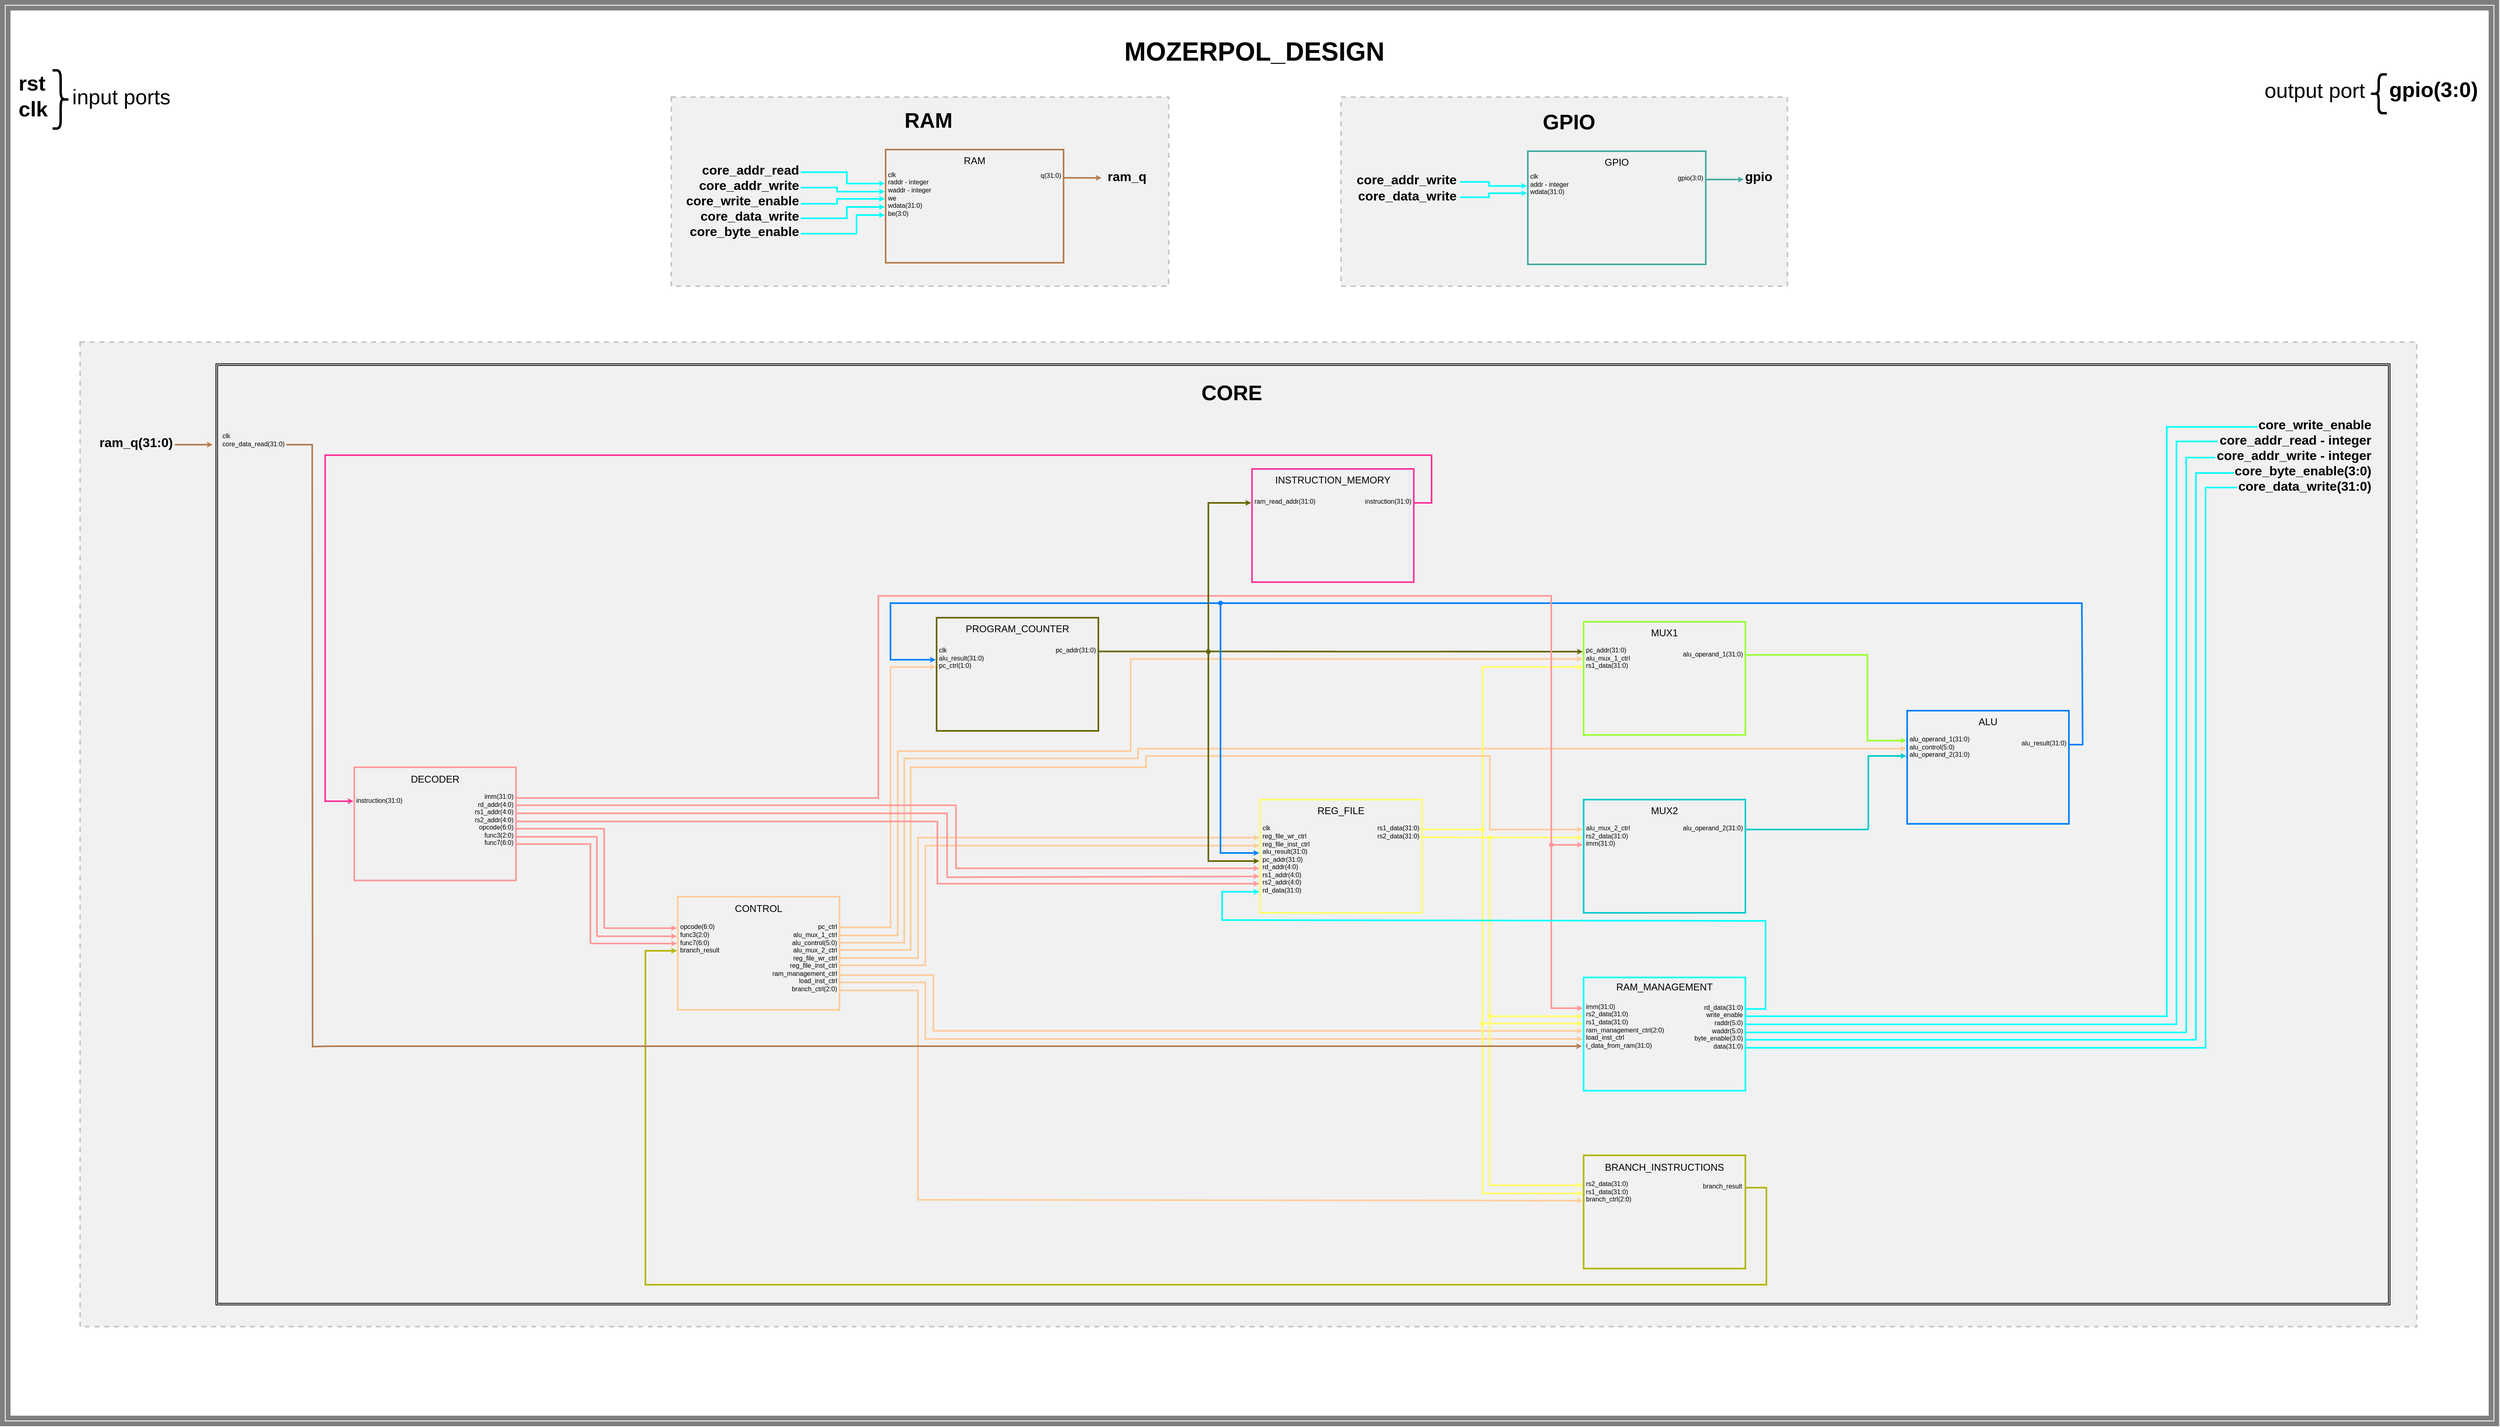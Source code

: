 <mxfile version="22.1.8" type="device">
  <diagram name="Page-1" id="GIOiO_XL50JcRZLEiqmb">
    <mxGraphModel dx="4918" dy="2451" grid="1" gridSize="3" guides="0" tooltips="1" connect="0" arrows="0" fold="1" page="1" pageScale="1" pageWidth="827" pageHeight="1169" background="#FFFFFF" math="0" shadow="0">
      <root>
        <mxCell id="0" />
        <mxCell id="1" parent="0" />
        <mxCell id="k1cbnF_5yYTtlvTHfuMY-45" value="" style="shape=ext;double=1;rounded=0;whiteSpace=wrap;html=1;fillColor=none;opacity=50;strokeColor=#000000;gradientColor=none;strokeWidth=6;" vertex="1" parent="1">
          <mxGeometry x="-255" y="630" width="3084" height="1758" as="geometry" />
        </mxCell>
        <mxCell id="k1cbnF_5yYTtlvTHfuMY-3" value="" style="rounded=0;whiteSpace=wrap;html=1;fillColor=#BABABA;strokeWidth=2;strokeColor=#000000;opacity=20;dashed=1;" vertex="1" parent="1">
          <mxGeometry x="-159" y="1050" width="2889" height="1218" as="geometry" />
        </mxCell>
        <mxCell id="HHthe8FDpFu81GJ2ntWf-72" value="&amp;nbsp;" style="rounded=0;whiteSpace=wrap;html=1;dashed=1;strokeWidth=2;fillColor=#BABABA;fillStyle=solid;opacity=20;" parent="1" vertex="1">
          <mxGeometry x="572" y="747" width="615" height="234" as="geometry" />
        </mxCell>
        <mxCell id="Nq3vy76Jur3wy4Glu-vh-1" value="" style="rounded=0;whiteSpace=wrap;html=1;fillColor=none;strokeColor=#FF9999;strokeWidth=2;fontColor=#000000;" parent="1" vertex="1">
          <mxGeometry x="180" y="1576" width="200" height="140" as="geometry" />
        </mxCell>
        <mxCell id="Nq3vy76Jur3wy4Glu-vh-2" value="&lt;font style=&quot;font-size: 8px;&quot;&gt;instruction(31:0)&lt;br&gt;&lt;/font&gt;" style="text;html=1;strokeColor=none;fillColor=none;align=center;verticalAlign=middle;whiteSpace=wrap;rounded=0;fontColor=#000000;" parent="1" vertex="1">
          <mxGeometry x="181" y="1606" width="60" height="20" as="geometry" />
        </mxCell>
        <mxCell id="Nq3vy76Jur3wy4Glu-vh-3" value="DECODER" style="text;html=1;strokeColor=none;fillColor=none;align=center;verticalAlign=middle;whiteSpace=wrap;rounded=0;fontColor=#000000;" parent="1" vertex="1">
          <mxGeometry x="180" y="1581" width="200" height="20" as="geometry" />
        </mxCell>
        <mxCell id="Nq3vy76Jur3wy4Glu-vh-4" value="&lt;div style=&quot;font-size: 8px;&quot; align=&quot;right&quot;&gt;&lt;div style=&quot;font-size: 8px;&quot; align=&quot;right&quot;&gt;&lt;font style=&quot;font-size: 8px;&quot;&gt;imm(31:0)&lt;/font&gt;&lt;/div&gt;&lt;font style=&quot;font-size: 8px;&quot;&gt;&lt;/font&gt;&lt;/div&gt;&lt;div style=&quot;font-size: 8px;&quot; align=&quot;right&quot;&gt;&lt;font style=&quot;font-size: 8px;&quot;&gt;rd_addr(4:0)&lt;/font&gt;&lt;/div&gt;&lt;div style=&quot;font-size: 8px;&quot; align=&quot;right&quot;&gt;&lt;font style=&quot;font-size: 8px;&quot;&gt;rs1_addr(4:0)&lt;/font&gt;&lt;/div&gt;&lt;div style=&quot;font-size: 8px;&quot; align=&quot;right&quot;&gt;&lt;font style=&quot;font-size: 8px;&quot;&gt;rs2_addr(4:0)&lt;/font&gt;&lt;/div&gt;&lt;div style=&quot;font-size: 8px;&quot; align=&quot;right&quot;&gt;&lt;div style=&quot;font-size: 8px;&quot; align=&quot;right&quot;&gt;&lt;font style=&quot;font-size: 8px;&quot;&gt;opcode(6:0)&lt;/font&gt;&lt;/div&gt;&lt;div style=&quot;font-size: 8px;&quot; align=&quot;right&quot;&gt;&lt;font style=&quot;font-size: 8px;&quot;&gt;func3(2:0)&lt;/font&gt;&lt;/div&gt;&lt;font style=&quot;font-size: 8px;&quot;&gt;func7(6:0)&lt;/font&gt;&lt;font style=&quot;font-size: 8px;&quot;&gt;&lt;/font&gt;&lt;/div&gt;" style="text;html=1;strokeColor=none;fillColor=none;align=right;verticalAlign=middle;whiteSpace=wrap;rounded=0;fontColor=#000000;" parent="1" vertex="1">
          <mxGeometry x="329" y="1606" width="50" height="70" as="geometry" />
        </mxCell>
        <mxCell id="Nq3vy76Jur3wy4Glu-vh-5" value="" style="rounded=0;whiteSpace=wrap;html=1;fillColor=none;strokeColor=#ffcc99;strokeWidth=2;fontColor=#000000;" parent="1" vertex="1">
          <mxGeometry x="580" y="1736" width="200" height="140" as="geometry" />
        </mxCell>
        <mxCell id="Nq3vy76Jur3wy4Glu-vh-6" value="&lt;div style=&quot;font-size: 8px;&quot; align=&quot;left&quot;&gt;&lt;font style=&quot;font-size: 8px;&quot;&gt;opcode(6:0)&lt;/font&gt;&lt;/div&gt;&lt;div style=&quot;font-size: 8px;&quot; align=&quot;left&quot;&gt;&lt;font style=&quot;font-size: 8px;&quot;&gt;func3(2:0)&lt;/font&gt;&lt;/div&gt;&lt;div style=&quot;font-size: 8px;&quot; align=&quot;left&quot;&gt;&lt;font style=&quot;font-size: 8px;&quot;&gt;func7(6:0)&lt;/font&gt;&lt;/div&gt;&lt;div style=&quot;font-size: 8px;&quot; align=&quot;left&quot;&gt;&lt;font style=&quot;font-size: 8px;&quot;&gt;branch_result&lt;br&gt;&lt;/font&gt;&lt;/div&gt;" style="text;html=1;strokeColor=none;fillColor=none;align=left;verticalAlign=middle;whiteSpace=wrap;rounded=0;fontColor=#000000;" parent="1" vertex="1">
          <mxGeometry x="581" y="1766" width="55" height="43" as="geometry" />
        </mxCell>
        <mxCell id="Nq3vy76Jur3wy4Glu-vh-7" value="CONTROL" style="text;html=1;strokeColor=none;fillColor=none;align=center;verticalAlign=middle;whiteSpace=wrap;rounded=0;fontColor=#000000;" parent="1" vertex="1">
          <mxGeometry x="580" y="1741" width="200" height="20" as="geometry" />
        </mxCell>
        <mxCell id="Nq3vy76Jur3wy4Glu-vh-8" value="&lt;div style=&quot;font-size: 8px;&quot; align=&quot;right&quot;&gt;&lt;font style=&quot;font-size: 8px;&quot;&gt;pc_ctrl&lt;/font&gt;&lt;font style=&quot;font-size: 8px;&quot;&gt;&lt;/font&gt;&lt;/div&gt;&lt;div style=&quot;font-size: 8px;&quot; align=&quot;right&quot;&gt;&lt;font style=&quot;font-size: 8px;&quot;&gt;alu_mux_1_ctrl&lt;/font&gt;&lt;/div&gt;&lt;div style=&quot;font-size: 8px;&quot; align=&quot;right&quot;&gt;&lt;div style=&quot;font-size: 8px;&quot; align=&quot;right&quot;&gt;&lt;div style=&quot;font-size: 8px;&quot; align=&quot;right&quot;&gt;&lt;font style=&quot;font-size: 8px;&quot;&gt;alu_control(5:0)&lt;/font&gt;&lt;font style=&quot;font-size: 8px;&quot;&gt;&lt;br&gt;&lt;/font&gt;&lt;/div&gt;&lt;/div&gt;&lt;font style=&quot;font-size: 8px;&quot;&gt;&lt;/font&gt;&lt;/div&gt;&lt;div style=&quot;font-size: 8px;&quot; align=&quot;right&quot;&gt;&lt;font style=&quot;font-size: 8px;&quot;&gt;alu_mux_2_ctrl&lt;/font&gt;&lt;/div&gt;&lt;div style=&quot;font-size: 8px;&quot; align=&quot;right&quot;&gt;&lt;div style=&quot;font-size: 8px;&quot; align=&quot;right&quot;&gt;&lt;font style=&quot;font-size: 8px;&quot;&gt;reg_file_wr_ctrl&lt;/font&gt;&lt;/div&gt;&lt;div style=&quot;font-size: 8px;&quot; align=&quot;right&quot;&gt;&lt;font style=&quot;font-size: 8px;&quot;&gt;reg_file_inst_ctrl&lt;/font&gt;&lt;/div&gt;&lt;div style=&quot;font-size: 8px;&quot; align=&quot;right&quot;&gt;&lt;font style=&quot;font-size: 8px;&quot;&gt;ram_management_ctrl&lt;br&gt;&lt;/font&gt;&lt;/div&gt;&lt;div style=&quot;font-size: 8px;&quot; align=&quot;right&quot;&gt;load_inst_ctrl&lt;/div&gt;&lt;div style=&quot;font-size: 8px;&quot; align=&quot;right&quot;&gt;&lt;div style=&quot;font-size: 8px;&quot; align=&quot;right&quot;&gt;&lt;font style=&quot;font-size: 8px;&quot;&gt;branch_ctrl(2:0)&lt;/font&gt;&lt;/div&gt;&lt;/div&gt;&lt;/div&gt;" style="text;html=1;strokeColor=none;fillColor=none;align=right;verticalAlign=middle;whiteSpace=wrap;rounded=0;fontColor=#000000;" parent="1" vertex="1">
          <mxGeometry x="690" y="1766" width="89" height="91" as="geometry" />
        </mxCell>
        <mxCell id="Nq3vy76Jur3wy4Glu-vh-9" value="" style="rounded=0;whiteSpace=wrap;html=1;fillColor=none;strokeColor=#ffff66;strokeWidth=2;fontColor=#000000;" parent="1" vertex="1">
          <mxGeometry x="1300" y="1616" width="200" height="140" as="geometry" />
        </mxCell>
        <mxCell id="Nq3vy76Jur3wy4Glu-vh-10" value="&lt;div style=&quot;font-size: 8px;&quot; align=&quot;left&quot;&gt;&lt;font style=&quot;font-size: 8px;&quot;&gt;clk&lt;/font&gt;&lt;/div&gt;&lt;div style=&quot;font-size: 8px;&quot; align=&quot;left&quot;&gt;&lt;font style=&quot;font-size: 8px;&quot;&gt;reg_file_wr_ctrl&lt;/font&gt;&lt;/div&gt;&lt;div style=&quot;font-size: 8px;&quot; align=&quot;left&quot;&gt;&lt;div style=&quot;font-size: 8px;&quot; align=&quot;left&quot;&gt;&lt;font style=&quot;font-size: 8px;&quot;&gt;reg_file_inst_ctrl&lt;/font&gt;&lt;/div&gt;&lt;/div&gt;&lt;div style=&quot;font-size: 8px;&quot; align=&quot;left&quot;&gt;&lt;div style=&quot;font-size: 8px;&quot; align=&quot;left&quot;&gt;&lt;font style=&quot;font-size: 8px;&quot;&gt;alu_result(31:0)&lt;/font&gt;&lt;font style=&quot;font-size: 8px;&quot;&gt;&lt;/font&gt;&lt;/div&gt;&lt;div style=&quot;font-size: 8px;&quot; align=&quot;left&quot;&gt;&lt;font style=&quot;font-size: 8px;&quot;&gt;pc_addr(31:0)&lt;/font&gt;&lt;font style=&quot;font-size: 8px;&quot;&gt;&lt;/font&gt;&lt;/div&gt;&lt;div style=&quot;font-size: 8px;&quot; align=&quot;left&quot;&gt;&lt;font style=&quot;font-size: 8px;&quot;&gt;rd_addr(4:0)&lt;/font&gt;&lt;/div&gt;&lt;font style=&quot;font-size: 8px;&quot;&gt;&lt;/font&gt;&lt;/div&gt;&lt;div style=&quot;font-size: 8px;&quot; align=&quot;left&quot;&gt;&lt;font style=&quot;font-size: 8px;&quot;&gt;rs1_addr(4:0)&lt;/font&gt;&lt;/div&gt;&lt;div style=&quot;font-size: 8px;&quot; align=&quot;left&quot;&gt;&lt;font style=&quot;font-size: 8px;&quot;&gt;rs2_addr(4:0)&lt;/font&gt;&lt;/div&gt;&lt;div style=&quot;font-size: 8px;&quot; align=&quot;left&quot;&gt;&lt;font style=&quot;font-size: 8px;&quot;&gt;rd_data(31:0)&lt;/font&gt;&lt;/div&gt;" style="text;html=1;strokeColor=none;fillColor=none;align=left;verticalAlign=middle;whiteSpace=wrap;rounded=0;fontColor=#000000;" parent="1" vertex="1">
          <mxGeometry x="1301" y="1646" width="82" height="88" as="geometry" />
        </mxCell>
        <mxCell id="Nq3vy76Jur3wy4Glu-vh-11" value="REG_FILE" style="text;html=1;strokeColor=none;fillColor=none;align=center;verticalAlign=middle;whiteSpace=wrap;rounded=0;fontColor=#000000;" parent="1" vertex="1">
          <mxGeometry x="1300" y="1620" width="200" height="20" as="geometry" />
        </mxCell>
        <mxCell id="Nq3vy76Jur3wy4Glu-vh-12" value="&lt;div style=&quot;font-size: 8px;&quot; align=&quot;right&quot;&gt;&lt;font style=&quot;font-size: 8px;&quot;&gt;rs1_data(31:0)&lt;/font&gt;&lt;/div&gt;&lt;div style=&quot;font-size: 8px;&quot; align=&quot;right&quot;&gt;&lt;font style=&quot;font-size: 8px;&quot;&gt;rs2_data(31:0)&lt;br&gt;&lt;/font&gt;&lt;/div&gt;" style="text;html=1;strokeColor=none;fillColor=none;align=right;verticalAlign=middle;whiteSpace=wrap;rounded=0;fontColor=#000000;" parent="1" vertex="1">
          <mxGeometry x="1439" y="1646" width="60" height="20" as="geometry" />
        </mxCell>
        <mxCell id="Nq3vy76Jur3wy4Glu-vh-13" value="" style="rounded=0;whiteSpace=wrap;html=1;fillColor=none;strokeColor=#99ff33;strokeWidth=2;fontColor=#000000;" parent="1" vertex="1">
          <mxGeometry x="1700" y="1396" width="200" height="140" as="geometry" />
        </mxCell>
        <mxCell id="Nq3vy76Jur3wy4Glu-vh-14" value="&lt;div style=&quot;font-size: 8px;&quot; align=&quot;left&quot;&gt;&lt;font style=&quot;font-size: 8px;&quot;&gt;pc_addr(31:0)&lt;/font&gt;&lt;font style=&quot;font-size: 8px;&quot;&gt;&lt;/font&gt;&lt;/div&gt;&lt;div style=&quot;font-size: 8px;&quot; align=&quot;left&quot;&gt;&lt;div style=&quot;font-size: 8px;&quot; align=&quot;left&quot;&gt;&lt;font style=&quot;font-size: 8px;&quot;&gt;alu_mux_1_ctrl&lt;/font&gt;&lt;/div&gt;&lt;div style=&quot;font-size: 8px;&quot; align=&quot;left&quot;&gt;&lt;font style=&quot;font-size: 8px;&quot;&gt;rs1_data(31:0)&lt;/font&gt;&lt;font style=&quot;font-size: 8px;&quot;&gt;&lt;/font&gt;&lt;/div&gt;&lt;font style=&quot;font-size: 8px;&quot;&gt;&lt;/font&gt;&lt;/div&gt;" style="text;html=1;strokeColor=none;fillColor=none;align=left;verticalAlign=middle;whiteSpace=wrap;rounded=0;fontColor=#000000;" parent="1" vertex="1">
          <mxGeometry x="1701" y="1426" width="60" height="30" as="geometry" />
        </mxCell>
        <mxCell id="Nq3vy76Jur3wy4Glu-vh-15" value="MUX1" style="text;html=1;strokeColor=none;fillColor=none;align=center;verticalAlign=middle;whiteSpace=wrap;rounded=0;fontColor=#000000;" parent="1" vertex="1">
          <mxGeometry x="1700" y="1400" width="200" height="20" as="geometry" />
        </mxCell>
        <mxCell id="Nq3vy76Jur3wy4Glu-vh-16" value="&lt;div style=&quot;font-size: 8px;&quot; align=&quot;right&quot;&gt;&lt;font style=&quot;font-size: 8px;&quot;&gt;alu_operand_1(31:0)&lt;/font&gt;&lt;/div&gt;" style="text;html=1;strokeColor=none;fillColor=none;align=right;verticalAlign=middle;whiteSpace=wrap;rounded=0;fontColor=#000000;" parent="1" vertex="1">
          <mxGeometry x="1819" y="1426" width="80" height="20" as="geometry" />
        </mxCell>
        <mxCell id="Nq3vy76Jur3wy4Glu-vh-17" value="" style="rounded=0;whiteSpace=wrap;html=1;fillColor=none;strokeColor=#00cccc;strokeWidth=2;fontColor=#000000;" parent="1" vertex="1">
          <mxGeometry x="1700" y="1616" width="200" height="140" as="geometry" />
        </mxCell>
        <mxCell id="Nq3vy76Jur3wy4Glu-vh-18" value="&lt;div style=&quot;font-size: 8px;&quot; align=&quot;left&quot;&gt;&lt;font style=&quot;font-size: 8px;&quot;&gt;alu_mux_2_ctrl&lt;/font&gt;&lt;/div&gt;&lt;div style=&quot;font-size: 8px;&quot; align=&quot;left&quot;&gt;&lt;font style=&quot;font-size: 8px;&quot;&gt;rs2_data(31:0)&lt;/font&gt;&lt;/div&gt;&lt;div style=&quot;font-size: 8px;&quot; align=&quot;left&quot;&gt;&lt;font style=&quot;font-size: 8px;&quot;&gt;imm(31:0)&lt;br&gt;&lt;/font&gt;&lt;/div&gt;" style="text;html=1;strokeColor=none;fillColor=none;align=left;verticalAlign=middle;whiteSpace=wrap;rounded=0;fontColor=#000000;" parent="1" vertex="1">
          <mxGeometry x="1701" y="1646" width="60" height="30" as="geometry" />
        </mxCell>
        <mxCell id="Nq3vy76Jur3wy4Glu-vh-19" value="MUX2" style="text;html=1;strokeColor=none;fillColor=none;align=center;verticalAlign=middle;whiteSpace=wrap;rounded=0;fontColor=#000000;" parent="1" vertex="1">
          <mxGeometry x="1700" y="1620" width="200" height="20" as="geometry" />
        </mxCell>
        <mxCell id="Nq3vy76Jur3wy4Glu-vh-20" value="&lt;div style=&quot;font-size: 8px;&quot; align=&quot;right&quot;&gt;&lt;font style=&quot;font-size: 8px;&quot;&gt;alu_operand_2(31:0)&lt;/font&gt;&lt;/div&gt;" style="text;html=1;strokeColor=none;fillColor=none;align=right;verticalAlign=middle;whiteSpace=wrap;rounded=0;fontColor=#000000;" parent="1" vertex="1">
          <mxGeometry x="1819" y="1646" width="80" height="10" as="geometry" />
        </mxCell>
        <mxCell id="Nq3vy76Jur3wy4Glu-vh-21" value="&amp;nbsp;" style="rounded=0;whiteSpace=wrap;html=1;fillColor=none;strokeColor=#007fff;strokeWidth=2;fontColor=#000000;" parent="1" vertex="1">
          <mxGeometry x="2100" y="1506" width="200" height="140" as="geometry" />
        </mxCell>
        <mxCell id="Nq3vy76Jur3wy4Glu-vh-22" value="&lt;div style=&quot;font-size: 8px;&quot; align=&quot;left&quot;&gt;&lt;font style=&quot;font-size: 8px;&quot;&gt;alu_operand_1(31:0)&lt;/font&gt;&lt;/div&gt;&lt;div style=&quot;font-size: 8px;&quot; align=&quot;left&quot;&gt;&lt;font style=&quot;font-size: 8px;&quot;&gt;alu_control(5:0)&lt;/font&gt;&lt;/div&gt;&lt;div style=&quot;font-size: 8px;&quot; align=&quot;left&quot;&gt;&lt;div style=&quot;font-size: 8px;&quot; align=&quot;left&quot;&gt;&lt;font style=&quot;font-size: 8px;&quot;&gt;alu_operand_2(31:0)&lt;/font&gt;&lt;/div&gt;&lt;font style=&quot;font-size: 8px;&quot;&gt;&lt;/font&gt;&lt;/div&gt;" style="text;html=1;strokeColor=none;fillColor=none;align=left;verticalAlign=middle;whiteSpace=wrap;rounded=0;fontColor=#000000;" parent="1" vertex="1">
          <mxGeometry x="2101" y="1536" width="80" height="30" as="geometry" />
        </mxCell>
        <mxCell id="Nq3vy76Jur3wy4Glu-vh-23" value="ALU" style="text;html=1;strokeColor=none;fillColor=none;align=center;verticalAlign=middle;whiteSpace=wrap;rounded=0;fontColor=#000000;" parent="1" vertex="1">
          <mxGeometry x="2100" y="1510" width="200" height="20" as="geometry" />
        </mxCell>
        <mxCell id="Nq3vy76Jur3wy4Glu-vh-24" value="&lt;div style=&quot;font-size: 8px;&quot; align=&quot;right&quot;&gt;&lt;font style=&quot;font-size: 8px;&quot;&gt;alu_result(31:0)&lt;/font&gt;&lt;/div&gt;" style="text;html=1;strokeColor=none;fillColor=none;align=right;verticalAlign=middle;whiteSpace=wrap;rounded=0;fontColor=#000000;" parent="1" vertex="1">
          <mxGeometry x="2240" y="1536" width="59" height="20" as="geometry" />
        </mxCell>
        <mxCell id="Nq3vy76Jur3wy4Glu-vh-25" value="" style="rounded=0;whiteSpace=wrap;html=1;fillColor=none;strokeColor=#ff3399;strokeWidth=2;fontColor=#000000;" parent="1" vertex="1">
          <mxGeometry x="1290" y="1207" width="200" height="140" as="geometry" />
        </mxCell>
        <mxCell id="Nq3vy76Jur3wy4Glu-vh-26" value="&lt;div style=&quot;font-size: 8px;&quot; align=&quot;left&quot;&gt;&lt;font style=&quot;font-size: 8px;&quot;&gt;ram_read_addr(31:0)&lt;/font&gt;&lt;/div&gt;" style="text;html=1;strokeColor=none;fillColor=none;align=left;verticalAlign=middle;whiteSpace=wrap;rounded=0;fontColor=#000000;" parent="1" vertex="1">
          <mxGeometry x="1291" y="1237" width="80" height="20" as="geometry" />
        </mxCell>
        <mxCell id="Nq3vy76Jur3wy4Glu-vh-27" value="INSTRUCTION_MEMORY" style="text;html=1;strokeColor=none;fillColor=none;align=center;verticalAlign=middle;whiteSpace=wrap;rounded=0;fontColor=#000000;" parent="1" vertex="1">
          <mxGeometry x="1290" y="1211" width="200" height="20" as="geometry" />
        </mxCell>
        <mxCell id="Nq3vy76Jur3wy4Glu-vh-28" value="&lt;div style=&quot;font-size: 8px;&quot; align=&quot;right&quot;&gt;&lt;font style=&quot;font-size: 8px;&quot;&gt;instruction(31:0)&lt;/font&gt;&lt;/div&gt;" style="text;html=1;strokeColor=none;fillColor=none;align=right;verticalAlign=middle;whiteSpace=wrap;rounded=0;fontColor=#000000;" parent="1" vertex="1">
          <mxGeometry x="1429" y="1237" width="60" height="20" as="geometry" />
        </mxCell>
        <mxCell id="WBGVOQ_4j9fBxjr6cf3C-39" value="" style="rounded=0;whiteSpace=wrap;html=1;fillColor=none;strokeColor=#666600;strokeWidth=2;fontColor=#000000;" parent="1" vertex="1">
          <mxGeometry x="900" y="1391" width="200" height="140" as="geometry" />
        </mxCell>
        <mxCell id="WBGVOQ_4j9fBxjr6cf3C-40" value="&lt;div style=&quot;font-size: 8px;&quot; align=&quot;left&quot;&gt;&lt;font style=&quot;font-size: 8px;&quot;&gt;clk&lt;/font&gt;&lt;/div&gt;&lt;div style=&quot;font-size: 8px;&quot; align=&quot;left&quot;&gt;&lt;font style=&quot;font-size: 8px;&quot;&gt;alu_result(31:0)&lt;/font&gt;&lt;/div&gt;&lt;div style=&quot;font-size: 8px;&quot; align=&quot;left&quot;&gt;&lt;font style=&quot;font-size: 8px;&quot;&gt;pc_ctrl(1:0)&lt;br&gt;&lt;/font&gt;&lt;/div&gt;" style="text;html=1;strokeColor=none;fillColor=none;align=left;verticalAlign=middle;whiteSpace=wrap;rounded=0;fontColor=#000000;" parent="1" vertex="1">
          <mxGeometry x="901" y="1421" width="59" height="40" as="geometry" />
        </mxCell>
        <mxCell id="WBGVOQ_4j9fBxjr6cf3C-41" value="PROGRAM_COUNTER" style="text;html=1;strokeColor=none;fillColor=none;align=center;verticalAlign=middle;whiteSpace=wrap;rounded=0;fontColor=#000000;" parent="1" vertex="1">
          <mxGeometry x="900" y="1395" width="200" height="20" as="geometry" />
        </mxCell>
        <mxCell id="WBGVOQ_4j9fBxjr6cf3C-42" value="&lt;div style=&quot;font-size: 8px;&quot; align=&quot;right&quot;&gt;&lt;font style=&quot;font-size: 8px;&quot;&gt;pc_addr(31:0)&lt;br&gt;&lt;/font&gt;&lt;/div&gt;" style="text;html=1;strokeColor=none;fillColor=none;align=right;verticalAlign=middle;whiteSpace=wrap;rounded=0;fontColor=#000000;" parent="1" vertex="1">
          <mxGeometry x="1039" y="1421" width="60" height="20" as="geometry" />
        </mxCell>
        <mxCell id="HfboubUgEW3dS0zUGy0d-5" value="" style="rounded=0;whiteSpace=wrap;html=1;fillColor=none;strokeColor=#00FFFF;strokeWidth=2;fontColor=#000000;" parent="1" vertex="1">
          <mxGeometry x="1700" y="1836" width="200" height="140" as="geometry" />
        </mxCell>
        <mxCell id="HfboubUgEW3dS0zUGy0d-6" value="&lt;div style=&quot;font-size: 8px;&quot; align=&quot;left&quot;&gt;&lt;div style=&quot;font-size: 8px;&quot; align=&quot;left&quot;&gt;imm(31:0)&lt;/div&gt;&lt;/div&gt;&lt;div style=&quot;font-size: 8px;&quot; align=&quot;left&quot;&gt;&lt;div style=&quot;font-size: 8px;&quot; align=&quot;left&quot;&gt;&lt;font style=&quot;font-size: 8px;&quot;&gt;rs2_data(31:0)&lt;/font&gt;&lt;/div&gt;&lt;div style=&quot;font-size: 8px;&quot; align=&quot;left&quot;&gt;&lt;div style=&quot;font-size: 8px;&quot; align=&quot;left&quot;&gt;&lt;font style=&quot;font-size: 8px;&quot;&gt;rs1_data(31:0)&lt;/font&gt;&lt;/div&gt;&lt;/div&gt;&lt;div style=&quot;font-size: 8px;&quot; align=&quot;left&quot;&gt;&lt;font style=&quot;font-size: 8px;&quot;&gt;ram_management_ctrl(2:0)&lt;/font&gt;&lt;/div&gt;&lt;div style=&quot;font-size: 8px;&quot; align=&quot;left&quot;&gt;load_inst_ctrl&lt;/div&gt;&lt;div style=&quot;font-size: 8px;&quot; align=&quot;left&quot;&gt;i_data_from_ram(31:0)&lt;br&gt;&lt;/div&gt;&lt;/div&gt;" style="text;html=1;strokeColor=none;fillColor=none;align=left;verticalAlign=middle;whiteSpace=wrap;rounded=0;fontColor=#000000;" parent="1" vertex="1">
          <mxGeometry x="1701" y="1866" width="100" height="60" as="geometry" />
        </mxCell>
        <mxCell id="HfboubUgEW3dS0zUGy0d-7" value="RAM_MANAGEMENT" style="text;html=1;strokeColor=none;fillColor=none;align=center;verticalAlign=middle;whiteSpace=wrap;rounded=0;fontColor=#000000;" parent="1" vertex="1">
          <mxGeometry x="1700" y="1840" width="200" height="16" as="geometry" />
        </mxCell>
        <mxCell id="HfboubUgEW3dS0zUGy0d-8" value="&lt;div style=&quot;font-size: 8px;&quot; align=&quot;right&quot;&gt;&lt;font style=&quot;font-size: 8px;&quot;&gt;rd_data(31:0)&lt;/font&gt;&lt;font style=&quot;font-size: 8px;&quot;&gt;&lt;/font&gt;&lt;/div&gt;&lt;div style=&quot;font-size: 8px;&quot; align=&quot;right&quot;&gt;&lt;font style=&quot;font-size: 8px;&quot;&gt;write_enable&lt;/font&gt;&lt;font style=&quot;font-size: 8px;&quot;&gt;&lt;/font&gt;&lt;div style=&quot;font-size: 8px;&quot; align=&quot;right&quot;&gt;&lt;font style=&quot;font-size: 8px;&quot;&gt;raddr&lt;/font&gt;(5:0)&lt;/div&gt;&lt;/div&gt;&lt;div style=&quot;font-size: 8px;&quot; align=&quot;right&quot;&gt;&lt;font style=&quot;font-size: 8px;&quot;&gt;&lt;/font&gt;&lt;div style=&quot;font-size: 8px;&quot; align=&quot;right&quot;&gt;&lt;font style=&quot;font-size: 8px;&quot;&gt;waddr(5:0)&lt;/font&gt;&lt;/div&gt;&lt;font style=&quot;font-size: 8px;&quot;&gt;&lt;/font&gt;&lt;/div&gt;&lt;div style=&quot;font-size: 8px;&quot; align=&quot;right&quot;&gt;&lt;font style=&quot;font-size: 8px;&quot;&gt;byte_enable(3:0)&lt;/font&gt;&lt;/div&gt;&lt;div style=&quot;font-size: 8px;&quot; align=&quot;right&quot;&gt;&lt;font style=&quot;font-size: 8px;&quot;&gt;data(31:0)&lt;/font&gt;&lt;/div&gt;" style="text;html=1;strokeColor=none;fillColor=none;align=right;verticalAlign=middle;whiteSpace=wrap;rounded=0;fontColor=#000000;" parent="1" vertex="1">
          <mxGeometry x="1831" y="1865" width="68" height="63" as="geometry" />
        </mxCell>
        <mxCell id="3gstqMGpocRiPtmlr0DV-15" value="" style="rounded=0;whiteSpace=wrap;html=1;fillColor=none;strokeColor=#B57E51;strokeWidth=2;fontColor=#000000;" parent="1" vertex="1">
          <mxGeometry x="837" y="812" width="220" height="140" as="geometry" />
        </mxCell>
        <mxCell id="3gstqMGpocRiPtmlr0DV-16" value="&lt;div style=&quot;font-size: 8px;&quot; align=&quot;left&quot;&gt;&lt;font style=&quot;font-size: 8px;&quot;&gt;clk&lt;/font&gt;&lt;/div&gt;&lt;div style=&quot;font-size: 8px;&quot; align=&quot;left&quot;&gt;&lt;font style=&quot;font-size: 8px;&quot;&gt;raddr&lt;/font&gt; - integer&lt;br&gt;&lt;/div&gt;&lt;div style=&quot;font-size: 8px;&quot; align=&quot;left&quot;&gt;&lt;font style=&quot;font-size: 8px;&quot;&gt;waddr - integer&lt;br&gt;&lt;/font&gt;&lt;/div&gt;&lt;div style=&quot;font-size: 8px;&quot; align=&quot;left&quot;&gt;&lt;font style=&quot;font-size: 8px;&quot;&gt;we&lt;br&gt;&lt;/font&gt;&lt;/div&gt;&lt;div style=&quot;font-size: 8px;&quot; align=&quot;left&quot;&gt;&lt;font style=&quot;font-size: 8px;&quot;&gt;wdata(31:0)&lt;/font&gt;&lt;/div&gt;&lt;div style=&quot;font-size: 8px;&quot; align=&quot;left&quot;&gt;&lt;font style=&quot;font-size: 8px;&quot;&gt;be(3:0)&lt;br&gt;&lt;/font&gt;&lt;/div&gt;" style="text;html=1;strokeColor=none;fillColor=none;align=left;verticalAlign=middle;whiteSpace=wrap;rounded=0;fontColor=#000000;" parent="1" vertex="1">
          <mxGeometry x="838" y="836" width="70" height="61" as="geometry" />
        </mxCell>
        <mxCell id="3gstqMGpocRiPtmlr0DV-17" value="RAM" style="text;html=1;strokeColor=none;fillColor=none;align=center;verticalAlign=middle;whiteSpace=wrap;rounded=0;fontColor=#000000;" parent="1" vertex="1">
          <mxGeometry x="837" y="816" width="220" height="20" as="geometry" />
        </mxCell>
        <mxCell id="3gstqMGpocRiPtmlr0DV-18" value="&lt;div style=&quot;font-size: 8px;&quot; align=&quot;right&quot;&gt;&lt;font style=&quot;font-size: 8px;&quot;&gt;q(31:0)&lt;/font&gt;&lt;/div&gt;" style="text;html=1;strokeColor=none;fillColor=none;align=right;verticalAlign=middle;whiteSpace=wrap;rounded=0;fontColor=#000000;" parent="1" vertex="1">
          <mxGeometry x="1025" y="836" width="31" height="16" as="geometry" />
        </mxCell>
        <mxCell id="4SwvQqKv90205dTWW9fl-2" value="&lt;div style=&quot;font-size: 16px;&quot; align=&quot;right&quot;&gt;&lt;font style=&quot;font-size: 16px;&quot;&gt;&lt;b&gt;&lt;font style=&quot;font-size: 16px;&quot;&gt;core_write_enable&lt;/font&gt;&lt;/b&gt;&lt;/font&gt;&lt;/div&gt;&lt;div style=&quot;font-size: 16px;&quot; align=&quot;right&quot;&gt;&lt;font style=&quot;font-size: 16px;&quot;&gt;&lt;b&gt;&lt;font style=&quot;font-size: 16px;&quot;&gt;core_addr_read - integer&lt;br&gt;&lt;/font&gt;&lt;/b&gt;&lt;/font&gt;&lt;/div&gt;&lt;div style=&quot;font-size: 16px;&quot; align=&quot;right&quot;&gt;&lt;font style=&quot;font-size: 16px;&quot;&gt;&lt;b&gt;&lt;font style=&quot;font-size: 16px;&quot;&gt;core_addr_write - integer&lt;br&gt;&lt;/font&gt;&lt;/b&gt;&lt;/font&gt;&lt;/div&gt;&lt;div style=&quot;font-size: 16px;&quot; align=&quot;right&quot;&gt;&lt;font style=&quot;font-size: 16px;&quot;&gt;&lt;b&gt;&lt;font style=&quot;font-size: 16px;&quot;&gt;core_byte_enable(3:0)&lt;/font&gt;&lt;/b&gt;&lt;/font&gt;&lt;/div&gt;&lt;div style=&quot;font-size: 16px;&quot; align=&quot;right&quot;&gt;&lt;font style=&quot;font-size: 16px;&quot;&gt;&lt;b&gt;&lt;font style=&quot;font-size: 16px;&quot;&gt;&lt;font style=&quot;font-size: 16px;&quot;&gt;&lt;b&gt;&lt;font style=&quot;font-size: 16px;&quot;&gt;core_data_write&lt;/font&gt;&lt;/b&gt;&lt;/font&gt;(31:0)&lt;br&gt;&lt;/font&gt;&lt;/b&gt;&lt;/font&gt;&lt;/div&gt;" style="text;html=1;strokeColor=none;fillColor=none;align=right;verticalAlign=middle;whiteSpace=wrap;rounded=0;" parent="1" vertex="1">
          <mxGeometry x="2481" y="1131" width="195" height="117" as="geometry" />
        </mxCell>
        <mxCell id="6XQH-ZIWkHCpFrcvFsyq-4" value="&lt;font style=&quot;font-size: 16px;&quot;&gt;&lt;b&gt;&lt;font style=&quot;font-size: 16px;&quot;&gt;ram_q&lt;/font&gt;&lt;/b&gt;&lt;/font&gt;" style="text;html=1;strokeColor=none;fillColor=none;align=center;verticalAlign=middle;whiteSpace=wrap;rounded=0;" parent="1" vertex="1">
          <mxGeometry x="1108" y="835" width="55" height="20" as="geometry" />
        </mxCell>
        <mxCell id="6XQH-ZIWkHCpFrcvFsyq-6" value="&lt;font style=&quot;font-size: 26px;&quot;&gt;&lt;b&gt;CORE&lt;/b&gt;&lt;/font&gt;" style="text;html=1;strokeColor=none;fillColor=none;align=center;verticalAlign=middle;whiteSpace=wrap;rounded=0;fontColor=#000000;" parent="1" vertex="1">
          <mxGeometry x="1235" y="1103" width="60" height="20" as="geometry" />
        </mxCell>
        <mxCell id="Ia1AkE6VqReakgYp9iSG-2" value="" style="rounded=0;whiteSpace=wrap;html=1;fillColor=none;strokeColor=#B5B500;strokeWidth=2;fontColor=#000000;" parent="1" vertex="1">
          <mxGeometry x="1700" y="2056" width="200" height="140" as="geometry" />
        </mxCell>
        <mxCell id="Ia1AkE6VqReakgYp9iSG-3" value="&lt;div style=&quot;font-size: 8px;&quot; align=&quot;left&quot;&gt;&lt;div style=&quot;font-size: 8px;&quot; align=&quot;left&quot;&gt;&lt;font style=&quot;font-size: 8px;&quot;&gt;rs2_data(31:0)&lt;/font&gt;&lt;/div&gt;&lt;font style=&quot;font-size: 8px;&quot;&gt;&lt;/font&gt;&lt;/div&gt;&lt;div style=&quot;font-size: 8px;&quot; align=&quot;left&quot;&gt;&lt;font style=&quot;font-size: 8px;&quot;&gt;rs1_data(31:0)&lt;br&gt;&lt;/font&gt;&lt;/div&gt;&lt;div style=&quot;font-size: 8px;&quot; align=&quot;left&quot;&gt;&lt;div style=&quot;font-size: 8px;&quot; align=&quot;left&quot;&gt;&lt;font style=&quot;font-size: 8px;&quot;&gt;branch_ctrl(2:0)&lt;/font&gt;&lt;/div&gt;&lt;font style=&quot;font-size: 8px;&quot;&gt;&lt;/font&gt;&lt;/div&gt;" style="text;html=1;strokeColor=none;fillColor=none;align=left;verticalAlign=middle;whiteSpace=wrap;rounded=0;fontColor=#000000;" parent="1" vertex="1">
          <mxGeometry x="1701" y="2086" width="62" height="30" as="geometry" />
        </mxCell>
        <mxCell id="Ia1AkE6VqReakgYp9iSG-4" value="BRANCH_INSTRUCTIONS" style="text;html=1;strokeColor=none;fillColor=none;align=center;verticalAlign=middle;whiteSpace=wrap;rounded=0;fontColor=#000000;" parent="1" vertex="1">
          <mxGeometry x="1700" y="2061" width="200" height="20" as="geometry" />
        </mxCell>
        <mxCell id="Ia1AkE6VqReakgYp9iSG-5" value="&lt;font style=&quot;font-size: 8px;&quot;&gt;branch_result&lt;br&gt;&lt;/font&gt;" style="text;html=1;strokeColor=none;fillColor=none;align=right;verticalAlign=middle;whiteSpace=wrap;rounded=0;fontColor=#000000;" parent="1" vertex="1">
          <mxGeometry x="1840" y="2086" width="58" height="14" as="geometry" />
        </mxCell>
        <mxCell id="UCRnNolcWxTBBTJZz29h-6" value="" style="endArrow=none;html=1;rounded=0;strokeWidth=2;strokeColor=#FF9999;" parent="1" edge="1">
          <mxGeometry width="50" height="50" relative="1" as="geometry">
            <mxPoint x="381" y="1671" as="sourcePoint" />
            <mxPoint x="473" y="1671" as="targetPoint" />
          </mxGeometry>
        </mxCell>
        <mxCell id="UCRnNolcWxTBBTJZz29h-7" value="" style="endArrow=none;html=1;rounded=0;strokeWidth=2;strokeColor=#FF9999;" parent="1" edge="1">
          <mxGeometry width="50" height="50" relative="1" as="geometry">
            <mxPoint x="381" y="1662" as="sourcePoint" />
            <mxPoint x="481" y="1662" as="targetPoint" />
          </mxGeometry>
        </mxCell>
        <mxCell id="UCRnNolcWxTBBTJZz29h-8" value="" style="endArrow=none;html=1;rounded=0;strokeWidth=2;strokeColor=#FF9999;" parent="1" edge="1">
          <mxGeometry width="50" height="50" relative="1" as="geometry">
            <mxPoint x="381" y="1652" as="sourcePoint" />
            <mxPoint x="490" y="1652" as="targetPoint" />
          </mxGeometry>
        </mxCell>
        <mxCell id="UCRnNolcWxTBBTJZz29h-9" value="" style="endArrow=classic;html=1;rounded=0;endSize=1;startSize=3;strokeWidth=2;strokeColor=#FF9999;" parent="1" edge="1">
          <mxGeometry width="50" height="50" relative="1" as="geometry">
            <mxPoint x="472" y="1794" as="sourcePoint" />
            <mxPoint x="579" y="1794" as="targetPoint" />
          </mxGeometry>
        </mxCell>
        <mxCell id="UCRnNolcWxTBBTJZz29h-10" value="" style="endArrow=classic;html=1;rounded=0;strokeWidth=2;endSize=1;strokeColor=#FF9999;" parent="1" edge="1">
          <mxGeometry width="50" height="50" relative="1" as="geometry">
            <mxPoint x="480" y="1785" as="sourcePoint" />
            <mxPoint x="579" y="1785" as="targetPoint" />
          </mxGeometry>
        </mxCell>
        <mxCell id="UCRnNolcWxTBBTJZz29h-11" value="" style="endArrow=classic;html=1;rounded=0;endSize=1;strokeWidth=2;strokeColor=#FF9999;" parent="1" edge="1">
          <mxGeometry width="50" height="50" relative="1" as="geometry">
            <mxPoint x="489" y="1775" as="sourcePoint" />
            <mxPoint x="579" y="1775" as="targetPoint" />
          </mxGeometry>
        </mxCell>
        <mxCell id="UCRnNolcWxTBBTJZz29h-12" value="" style="endArrow=none;html=1;rounded=0;strokeWidth=2;strokeColor=#FF9999;" parent="1" edge="1">
          <mxGeometry width="50" height="50" relative="1" as="geometry">
            <mxPoint x="489" y="1775" as="sourcePoint" />
            <mxPoint x="489" y="1652" as="targetPoint" />
          </mxGeometry>
        </mxCell>
        <mxCell id="UCRnNolcWxTBBTJZz29h-13" value="" style="endArrow=none;html=1;rounded=0;strokeWidth=2;strokeColor=#FF9999;" parent="1" edge="1">
          <mxGeometry width="50" height="50" relative="1" as="geometry">
            <mxPoint x="480" y="1785" as="sourcePoint" />
            <mxPoint x="480" y="1662" as="targetPoint" />
          </mxGeometry>
        </mxCell>
        <mxCell id="UCRnNolcWxTBBTJZz29h-14" value="" style="endArrow=none;html=1;rounded=0;strokeWidth=2;strokeColor=#FF9999;" parent="1" edge="1">
          <mxGeometry width="50" height="50" relative="1" as="geometry">
            <mxPoint x="472" y="1794" as="sourcePoint" />
            <mxPoint x="472" y="1671" as="targetPoint" />
          </mxGeometry>
        </mxCell>
        <mxCell id="UCRnNolcWxTBBTJZz29h-17" value="" style="endArrow=classic;html=1;rounded=0;endSize=1;strokeWidth=2;strokeColor=#FF3399;" parent="1" edge="1">
          <mxGeometry width="50" height="50" relative="1" as="geometry">
            <mxPoint x="144" y="1618" as="sourcePoint" />
            <mxPoint x="179" y="1618" as="targetPoint" />
          </mxGeometry>
        </mxCell>
        <mxCell id="UCRnNolcWxTBBTJZz29h-18" value="" style="endArrow=classic;html=1;rounded=0;endSize=1;strokeWidth=2;strokeColor=#007FFF;" parent="1" edge="1">
          <mxGeometry width="50" height="50" relative="1" as="geometry">
            <mxPoint x="842" y="1443" as="sourcePoint" />
            <mxPoint x="899" y="1443" as="targetPoint" />
          </mxGeometry>
        </mxCell>
        <mxCell id="UCRnNolcWxTBBTJZz29h-19" value="" style="endArrow=classic;html=1;rounded=0;endSize=1;strokeWidth=2;strokeColor=#FFCC99;" parent="1" edge="1">
          <mxGeometry width="50" height="50" relative="1" as="geometry">
            <mxPoint x="842" y="1452" as="sourcePoint" />
            <mxPoint x="899" y="1452" as="targetPoint" />
          </mxGeometry>
        </mxCell>
        <mxCell id="UCRnNolcWxTBBTJZz29h-20" value="" style="endArrow=classic;html=1;rounded=0;endSize=1;strokeWidth=2;strokeColor=#666600;" parent="1" edge="1">
          <mxGeometry width="50" height="50" relative="1" as="geometry">
            <mxPoint x="1235" y="1249" as="sourcePoint" />
            <mxPoint x="1289" y="1249" as="targetPoint" />
          </mxGeometry>
        </mxCell>
        <mxCell id="UCRnNolcWxTBBTJZz29h-21" value="" style="endArrow=classic;html=1;rounded=0;endSize=1;strokeWidth=2;strokeColor=#FFCC99;" parent="1" edge="1">
          <mxGeometry width="50" height="50" relative="1" as="geometry">
            <mxPoint x="876" y="1663" as="sourcePoint" />
            <mxPoint x="1299" y="1663" as="targetPoint" />
          </mxGeometry>
        </mxCell>
        <mxCell id="UCRnNolcWxTBBTJZz29h-22" value="" style="endArrow=classic;html=1;rounded=0;endSize=1;strokeWidth=2;strokeColor=#FFCC99;" parent="1" edge="1">
          <mxGeometry width="50" height="50" relative="1" as="geometry">
            <mxPoint x="885" y="1673" as="sourcePoint" />
            <mxPoint x="1299" y="1673" as="targetPoint" />
          </mxGeometry>
        </mxCell>
        <mxCell id="UCRnNolcWxTBBTJZz29h-23" value="" style="endArrow=classic;html=1;rounded=0;endSize=1;strokeWidth=2;strokeColor=#007FFF;" parent="1" edge="1">
          <mxGeometry width="50" height="50" relative="1" as="geometry">
            <mxPoint x="1251" y="1682" as="sourcePoint" />
            <mxPoint x="1299" y="1682" as="targetPoint" />
          </mxGeometry>
        </mxCell>
        <mxCell id="UCRnNolcWxTBBTJZz29h-24" value="" style="endArrow=classic;html=1;rounded=0;endSize=1;strokeWidth=2;strokeColor=#666600;" parent="1" edge="1">
          <mxGeometry width="50" height="50" relative="1" as="geometry">
            <mxPoint x="1236" y="1692" as="sourcePoint" />
            <mxPoint x="1299" y="1692" as="targetPoint" />
          </mxGeometry>
        </mxCell>
        <mxCell id="UCRnNolcWxTBBTJZz29h-25" value="" style="endArrow=classic;html=1;rounded=0;endSize=1;strokeWidth=2;strokeColor=#FF9999;" parent="1" edge="1">
          <mxGeometry width="50" height="50" relative="1" as="geometry">
            <mxPoint x="924" y="1701" as="sourcePoint" />
            <mxPoint x="1299" y="1701" as="targetPoint" />
          </mxGeometry>
        </mxCell>
        <mxCell id="UCRnNolcWxTBBTJZz29h-26" value="" style="endArrow=classic;html=1;rounded=0;endSize=1;strokeWidth=2;strokeColor=#FF9999;" parent="1" edge="1">
          <mxGeometry width="50" height="50" relative="1" as="geometry">
            <mxPoint x="912" y="1712" as="sourcePoint" />
            <mxPoint x="1299" y="1711" as="targetPoint" />
          </mxGeometry>
        </mxCell>
        <mxCell id="UCRnNolcWxTBBTJZz29h-27" value="" style="endArrow=classic;html=1;rounded=0;endSize=1;strokeWidth=2;strokeColor=#FF9999;" parent="1" edge="1">
          <mxGeometry width="50" height="50" relative="1" as="geometry">
            <mxPoint x="900" y="1720" as="sourcePoint" />
            <mxPoint x="1299" y="1720" as="targetPoint" />
          </mxGeometry>
        </mxCell>
        <mxCell id="UCRnNolcWxTBBTJZz29h-28" value="" style="endArrow=classic;html=1;rounded=0;endSize=1;strokeWidth=2;strokeColor=#B57E51;" parent="1" edge="1">
          <mxGeometry width="50" height="50" relative="1" as="geometry">
            <mxPoint x="1638" y="1921" as="sourcePoint" />
            <mxPoint x="1698" y="1921" as="targetPoint" />
          </mxGeometry>
        </mxCell>
        <mxCell id="UCRnNolcWxTBBTJZz29h-30" value="" style="endArrow=classic;html=1;rounded=0;endSize=1;strokeWidth=2;exitX=1.002;exitY=0.298;exitDx=0;exitDy=0;exitPerimeter=0;strokeColor=#666600;" parent="1" source="WBGVOQ_4j9fBxjr6cf3C-39" edge="1">
          <mxGeometry width="50" height="50" relative="1" as="geometry">
            <mxPoint x="1104" y="1433" as="sourcePoint" />
            <mxPoint x="1699" y="1433" as="targetPoint" />
          </mxGeometry>
        </mxCell>
        <mxCell id="UCRnNolcWxTBBTJZz29h-31" value="" style="endArrow=classic;html=1;rounded=0;endSize=1;strokeWidth=2;strokeColor=#FFFF66;" parent="1" edge="1">
          <mxGeometry width="50" height="50" relative="1" as="geometry">
            <mxPoint x="1575" y="1452" as="sourcePoint" />
            <mxPoint x="1699" y="1452" as="targetPoint" />
          </mxGeometry>
        </mxCell>
        <mxCell id="UCRnNolcWxTBBTJZz29h-32" value="" style="endArrow=classic;html=1;rounded=0;endSize=1;strokeWidth=2;strokeColor=#FFCC99;" parent="1" edge="1">
          <mxGeometry width="50" height="50" relative="1" as="geometry">
            <mxPoint x="1140" y="1442" as="sourcePoint" />
            <mxPoint x="1699" y="1442" as="targetPoint" />
          </mxGeometry>
        </mxCell>
        <mxCell id="UCRnNolcWxTBBTJZz29h-33" value="" style="endArrow=classic;html=1;rounded=0;endSize=1;strokeWidth=2;strokeColor=#FFCC99;" parent="1" edge="1">
          <mxGeometry width="50" height="50" relative="1" as="geometry">
            <mxPoint x="1584" y="1653" as="sourcePoint" />
            <mxPoint x="1699" y="1653" as="targetPoint" />
          </mxGeometry>
        </mxCell>
        <mxCell id="UCRnNolcWxTBBTJZz29h-34" value="" style="endArrow=classic;html=1;rounded=0;endSize=1;strokeWidth=2;exitX=1.002;exitY=0.333;exitDx=0;exitDy=0;exitPerimeter=0;strokeColor=#FFFF66;" parent="1" source="Nq3vy76Jur3wy4Glu-vh-9" edge="1">
          <mxGeometry width="50" height="50" relative="1" as="geometry">
            <mxPoint x="1660" y="1663" as="sourcePoint" />
            <mxPoint x="1699" y="1663" as="targetPoint" />
          </mxGeometry>
        </mxCell>
        <mxCell id="UCRnNolcWxTBBTJZz29h-35" value="" style="endArrow=classic;html=1;rounded=0;endSize=1;strokeWidth=2;strokeColor=#FF9999;" parent="1" edge="1">
          <mxGeometry width="50" height="50" relative="1" as="geometry">
            <mxPoint x="1660" y="1672" as="sourcePoint" />
            <mxPoint x="1699" y="1672" as="targetPoint" />
          </mxGeometry>
        </mxCell>
        <mxCell id="UCRnNolcWxTBBTJZz29h-39" value="" style="endArrow=classic;html=1;rounded=0;endSize=1;strokeWidth=2;strokeColor=#FF9999;" parent="1" edge="1">
          <mxGeometry width="50" height="50" relative="1" as="geometry">
            <mxPoint x="1659" y="1874" as="sourcePoint" />
            <mxPoint x="1699" y="1874" as="targetPoint" />
          </mxGeometry>
        </mxCell>
        <mxCell id="UCRnNolcWxTBBTJZz29h-40" value="" style="endArrow=classic;html=1;rounded=0;endSize=1;strokeWidth=2;strokeColor=#FFFF66;" parent="1" edge="1">
          <mxGeometry width="50" height="50" relative="1" as="geometry">
            <mxPoint x="1584" y="1884" as="sourcePoint" />
            <mxPoint x="1699" y="1884" as="targetPoint" />
          </mxGeometry>
        </mxCell>
        <mxCell id="UCRnNolcWxTBBTJZz29h-41" value="" style="endArrow=classic;html=1;rounded=0;endSize=1;strokeWidth=2;strokeColor=#FFFF66;" parent="1" edge="1">
          <mxGeometry width="50" height="50" relative="1" as="geometry">
            <mxPoint x="1575" y="1893" as="sourcePoint" />
            <mxPoint x="1699" y="1893" as="targetPoint" />
          </mxGeometry>
        </mxCell>
        <mxCell id="UCRnNolcWxTBBTJZz29h-42" value="" style="endArrow=classic;html=1;rounded=0;endSize=1;strokeWidth=2;strokeColor=#FFCC99;" parent="1" edge="1">
          <mxGeometry width="50" height="50" relative="1" as="geometry">
            <mxPoint x="897" y="1902" as="sourcePoint" />
            <mxPoint x="1699" y="1902" as="targetPoint" />
          </mxGeometry>
        </mxCell>
        <mxCell id="UCRnNolcWxTBBTJZz29h-43" value="" style="endArrow=classic;html=1;rounded=0;endSize=1;strokeWidth=2;strokeColor=#FFCC99;" parent="1" edge="1">
          <mxGeometry width="50" height="50" relative="1" as="geometry">
            <mxPoint x="885" y="1912" as="sourcePoint" />
            <mxPoint x="1699" y="1912" as="targetPoint" />
          </mxGeometry>
        </mxCell>
        <mxCell id="UCRnNolcWxTBBTJZz29h-47" value="" style="endArrow=classic;html=1;rounded=0;endSize=1;strokeWidth=2;strokeColor=#FFFF66;" parent="1" edge="1">
          <mxGeometry width="50" height="50" relative="1" as="geometry">
            <mxPoint x="1583" y="2093" as="sourcePoint" />
            <mxPoint x="1699" y="2093" as="targetPoint" />
          </mxGeometry>
        </mxCell>
        <mxCell id="UCRnNolcWxTBBTJZz29h-48" value="" style="endArrow=classic;html=1;rounded=0;endSize=1;strokeWidth=2;strokeColor=#FFFF66;" parent="1" edge="1">
          <mxGeometry width="50" height="50" relative="1" as="geometry">
            <mxPoint x="1575" y="2103" as="sourcePoint" />
            <mxPoint x="1699" y="2103" as="targetPoint" />
          </mxGeometry>
        </mxCell>
        <mxCell id="UCRnNolcWxTBBTJZz29h-49" value="" style="endArrow=classic;html=1;rounded=0;endSize=1;strokeWidth=2;strokeColor=#FFCC99;" parent="1" edge="1">
          <mxGeometry width="50" height="50" relative="1" as="geometry">
            <mxPoint x="876" y="2111" as="sourcePoint" />
            <mxPoint x="1699" y="2112" as="targetPoint" />
          </mxGeometry>
        </mxCell>
        <mxCell id="UCRnNolcWxTBBTJZz29h-50" value="" style="endArrow=classic;html=1;rounded=0;endSize=1;strokeWidth=2;strokeColor=#99FF33;" parent="1" edge="1">
          <mxGeometry width="50" height="50" relative="1" as="geometry">
            <mxPoint x="2051" y="1543" as="sourcePoint" />
            <mxPoint x="2099" y="1543" as="targetPoint" />
          </mxGeometry>
        </mxCell>
        <mxCell id="UCRnNolcWxTBBTJZz29h-51" value="" style="endArrow=classic;html=1;rounded=0;endSize=1;strokeWidth=2;strokeColor=#FFCC99;" parent="1" edge="1">
          <mxGeometry width="50" height="50" relative="1" as="geometry">
            <mxPoint x="1149" y="1553" as="sourcePoint" />
            <mxPoint x="2099" y="1553" as="targetPoint" />
          </mxGeometry>
        </mxCell>
        <mxCell id="UCRnNolcWxTBBTJZz29h-52" value="" style="endArrow=classic;html=1;rounded=0;endSize=1;strokeWidth=2;strokeColor=#00CCCC;" parent="1" edge="1">
          <mxGeometry width="50" height="50" relative="1" as="geometry">
            <mxPoint x="2051" y="1562" as="sourcePoint" />
            <mxPoint x="2099" y="1562" as="targetPoint" />
          </mxGeometry>
        </mxCell>
        <mxCell id="WR6nl4WWlnXiocAi59Dy-3" value="" style="endArrow=none;html=1;rounded=0;strokeWidth=2;strokeColor=#FFCC99;" parent="1" edge="1">
          <mxGeometry width="50" height="50" relative="1" as="geometry">
            <mxPoint x="843" y="1775" as="sourcePoint" />
            <mxPoint x="843" y="1451" as="targetPoint" />
          </mxGeometry>
        </mxCell>
        <mxCell id="WR6nl4WWlnXiocAi59Dy-4" value="" style="endArrow=none;html=1;rounded=0;strokeWidth=2;strokeColor=#FFCC99;" parent="1" edge="1">
          <mxGeometry width="50" height="50" relative="1" as="geometry">
            <mxPoint x="780" y="1774" as="sourcePoint" />
            <mxPoint x="843" y="1774" as="targetPoint" />
          </mxGeometry>
        </mxCell>
        <mxCell id="WR6nl4WWlnXiocAi59Dy-10" value="" style="endArrow=none;html=1;rounded=0;strokeWidth=2;strokeColor=#FFCC99;" parent="1" edge="1">
          <mxGeometry width="50" height="50" relative="1" as="geometry">
            <mxPoint x="780" y="1812" as="sourcePoint" />
            <mxPoint x="878" y="1812" as="targetPoint" />
          </mxGeometry>
        </mxCell>
        <mxCell id="WR6nl4WWlnXiocAi59Dy-11" value="" style="endArrow=none;html=1;rounded=0;strokeWidth=2;strokeColor=#FFCC99;" parent="1" edge="1">
          <mxGeometry width="50" height="50" relative="1" as="geometry">
            <mxPoint x="780" y="1821" as="sourcePoint" />
            <mxPoint x="885" y="1821" as="targetPoint" />
          </mxGeometry>
        </mxCell>
        <mxCell id="WR6nl4WWlnXiocAi59Dy-12" value="" style="endArrow=none;html=1;rounded=0;strokeWidth=2;strokeColor=#FFCC99;" parent="1" edge="1">
          <mxGeometry width="50" height="50" relative="1" as="geometry">
            <mxPoint x="886" y="1822" as="sourcePoint" />
            <mxPoint x="886" y="1672" as="targetPoint" />
          </mxGeometry>
        </mxCell>
        <mxCell id="WR6nl4WWlnXiocAi59Dy-13" value="" style="endArrow=none;html=1;rounded=0;strokeWidth=2;strokeColor=#FFCC99;" parent="1" edge="1">
          <mxGeometry width="50" height="50" relative="1" as="geometry">
            <mxPoint x="877" y="1811" as="sourcePoint" />
            <mxPoint x="877" y="1662" as="targetPoint" />
          </mxGeometry>
        </mxCell>
        <mxCell id="WR6nl4WWlnXiocAi59Dy-15" value="" style="endArrow=none;html=1;rounded=0;strokeWidth=2;strokeColor=#FFCC99;" parent="1" edge="1">
          <mxGeometry width="50" height="50" relative="1" as="geometry">
            <mxPoint x="780" y="1784" as="sourcePoint" />
            <mxPoint x="852" y="1784" as="targetPoint" />
          </mxGeometry>
        </mxCell>
        <mxCell id="WR6nl4WWlnXiocAi59Dy-17" value="" style="endArrow=none;html=1;rounded=0;strokeWidth=2;strokeColor=#FFCC99;" parent="1" edge="1">
          <mxGeometry width="50" height="50" relative="1" as="geometry">
            <mxPoint x="780" y="1793" as="sourcePoint" />
            <mxPoint x="861" y="1793" as="targetPoint" />
          </mxGeometry>
        </mxCell>
        <mxCell id="WR6nl4WWlnXiocAi59Dy-18" value="" style="endArrow=none;html=1;rounded=0;strokeWidth=2;strokeColor=#FFCC99;" parent="1" edge="1">
          <mxGeometry width="50" height="50" relative="1" as="geometry">
            <mxPoint x="780" y="1802" as="sourcePoint" />
            <mxPoint x="867" y="1802" as="targetPoint" />
          </mxGeometry>
        </mxCell>
        <mxCell id="WR6nl4WWlnXiocAi59Dy-19" value="" style="endArrow=none;html=1;rounded=0;strokeWidth=2;strokeColor=#FFCC99;" parent="1" edge="1">
          <mxGeometry width="50" height="50" relative="1" as="geometry">
            <mxPoint x="852" y="1785" as="sourcePoint" />
            <mxPoint x="852" y="1556" as="targetPoint" />
          </mxGeometry>
        </mxCell>
        <mxCell id="WR6nl4WWlnXiocAi59Dy-20" value="" style="endArrow=none;html=1;rounded=0;strokeWidth=2;strokeColor=#FFCC99;" parent="1" edge="1">
          <mxGeometry width="50" height="50" relative="1" as="geometry">
            <mxPoint x="860" y="1793" as="sourcePoint" />
            <mxPoint x="860" y="1565" as="targetPoint" />
          </mxGeometry>
        </mxCell>
        <mxCell id="WR6nl4WWlnXiocAi59Dy-21" value="" style="endArrow=none;html=1;rounded=0;strokeWidth=2;strokeColor=#FFCC99;" parent="1" edge="1">
          <mxGeometry width="50" height="50" relative="1" as="geometry">
            <mxPoint x="868" y="1803" as="sourcePoint" />
            <mxPoint x="868" y="1575" as="targetPoint" />
          </mxGeometry>
        </mxCell>
        <mxCell id="WR6nl4WWlnXiocAi59Dy-22" value="" style="endArrow=none;html=1;rounded=0;strokeWidth=2;strokeColor=#FFCC99;" parent="1" edge="1">
          <mxGeometry width="50" height="50" relative="1" as="geometry">
            <mxPoint x="851" y="1556" as="sourcePoint" />
            <mxPoint x="1140" y="1556" as="targetPoint" />
          </mxGeometry>
        </mxCell>
        <mxCell id="WR6nl4WWlnXiocAi59Dy-23" value="" style="endArrow=none;html=1;rounded=0;strokeWidth=2;strokeColor=#FFCC99;" parent="1" edge="1">
          <mxGeometry width="50" height="50" relative="1" as="geometry">
            <mxPoint x="1140" y="1557" as="sourcePoint" />
            <mxPoint x="1140" y="1441" as="targetPoint" />
          </mxGeometry>
        </mxCell>
        <mxCell id="WR6nl4WWlnXiocAi59Dy-24" value="" style="endArrow=none;html=1;rounded=0;strokeWidth=2;strokeColor=#FFCC99;" parent="1" edge="1">
          <mxGeometry width="50" height="50" relative="1" as="geometry">
            <mxPoint x="859" y="1565" as="sourcePoint" />
            <mxPoint x="1149" y="1565" as="targetPoint" />
          </mxGeometry>
        </mxCell>
        <mxCell id="WR6nl4WWlnXiocAi59Dy-25" value="" style="endArrow=none;html=1;rounded=0;strokeWidth=2;strokeColor=#FFCC99;" parent="1" edge="1">
          <mxGeometry width="50" height="50" relative="1" as="geometry">
            <mxPoint x="1149" y="1566" as="sourcePoint" />
            <mxPoint x="1149" y="1552" as="targetPoint" />
          </mxGeometry>
        </mxCell>
        <mxCell id="WR6nl4WWlnXiocAi59Dy-26" value="" style="endArrow=none;html=1;rounded=0;strokeWidth=2;strokeColor=#FFCC99;" parent="1" edge="1">
          <mxGeometry width="50" height="50" relative="1" as="geometry">
            <mxPoint x="1158" y="1562" as="sourcePoint" />
            <mxPoint x="1521" y="1562" as="targetPoint" />
          </mxGeometry>
        </mxCell>
        <mxCell id="WR6nl4WWlnXiocAi59Dy-27" value="" style="endArrow=none;html=1;rounded=0;strokeWidth=2;strokeColor=#FFCC99;" parent="1" edge="1">
          <mxGeometry width="50" height="50" relative="1" as="geometry">
            <mxPoint x="1584" y="1654" as="sourcePoint" />
            <mxPoint x="1584" y="1561" as="targetPoint" />
          </mxGeometry>
        </mxCell>
        <mxCell id="WR6nl4WWlnXiocAi59Dy-28" value="" style="endArrow=none;html=1;rounded=0;strokeWidth=2;strokeColor=#FFCC99;" parent="1" edge="1">
          <mxGeometry width="50" height="50" relative="1" as="geometry">
            <mxPoint x="1159" y="1575" as="sourcePoint" />
            <mxPoint x="1159" y="1561" as="targetPoint" />
          </mxGeometry>
        </mxCell>
        <mxCell id="WR6nl4WWlnXiocAi59Dy-29" value="" style="endArrow=none;html=1;rounded=0;strokeWidth=2;strokeColor=#FFCC99;" parent="1" edge="1">
          <mxGeometry width="50" height="50" relative="1" as="geometry">
            <mxPoint x="867" y="1576" as="sourcePoint" />
            <mxPoint x="1160" y="1576" as="targetPoint" />
          </mxGeometry>
        </mxCell>
        <mxCell id="WR6nl4WWlnXiocAi59Dy-32" value="" style="endArrow=none;html=1;rounded=0;strokeWidth=2;strokeColor=#FFFF66;" parent="1" edge="1">
          <mxGeometry width="50" height="50" relative="1" as="geometry">
            <mxPoint x="1500" y="1653" as="sourcePoint" />
            <mxPoint x="1575" y="1653" as="targetPoint" />
          </mxGeometry>
        </mxCell>
        <mxCell id="WR6nl4WWlnXiocAi59Dy-33" value="" style="endArrow=none;html=1;rounded=0;strokeWidth=2;strokeColor=#FFFF66;" parent="1" edge="1">
          <mxGeometry width="50" height="50" relative="1" as="geometry">
            <mxPoint x="1575" y="1654" as="sourcePoint" />
            <mxPoint x="1575" y="1451" as="targetPoint" />
          </mxGeometry>
        </mxCell>
        <mxCell id="WR6nl4WWlnXiocAi59Dy-34" value="" style="endArrow=none;html=1;rounded=0;strokeWidth=2;strokeColor=#FFCC99;" parent="1" edge="1">
          <mxGeometry width="50" height="50" relative="1" as="geometry">
            <mxPoint x="1520" y="1562" as="sourcePoint" />
            <mxPoint x="1584" y="1562" as="targetPoint" />
          </mxGeometry>
        </mxCell>
        <mxCell id="WR6nl4WWlnXiocAi59Dy-35" value="" style="endArrow=none;html=1;rounded=0;strokeWidth=2;strokeColor=#99FF33;" parent="1" edge="1">
          <mxGeometry width="50" height="50" relative="1" as="geometry">
            <mxPoint x="1901" y="1437" as="sourcePoint" />
            <mxPoint x="2052" y="1437" as="targetPoint" />
          </mxGeometry>
        </mxCell>
        <mxCell id="WR6nl4WWlnXiocAi59Dy-36" value="" style="endArrow=none;html=1;rounded=0;strokeWidth=2;strokeColor=#99FF33;" parent="1" edge="1">
          <mxGeometry width="50" height="50" relative="1" as="geometry">
            <mxPoint x="2051" y="1544" as="sourcePoint" />
            <mxPoint x="2051" y="1436" as="targetPoint" />
          </mxGeometry>
        </mxCell>
        <mxCell id="WR6nl4WWlnXiocAi59Dy-37" value="" style="endArrow=none;html=1;rounded=0;strokeWidth=2;strokeColor=#00CCCC;" parent="1" edge="1">
          <mxGeometry width="50" height="50" relative="1" as="geometry">
            <mxPoint x="1901" y="1653" as="sourcePoint" />
            <mxPoint x="2052" y="1653" as="targetPoint" />
          </mxGeometry>
        </mxCell>
        <mxCell id="WR6nl4WWlnXiocAi59Dy-38" value="" style="endArrow=none;html=1;rounded=0;strokeWidth=2;strokeColor=#00CCCC;" parent="1" edge="1">
          <mxGeometry width="50" height="50" relative="1" as="geometry">
            <mxPoint x="2052" y="1653" as="sourcePoint" />
            <mxPoint x="2052" y="1562" as="targetPoint" />
          </mxGeometry>
        </mxCell>
        <mxCell id="WR6nl4WWlnXiocAi59Dy-40" value="" style="endArrow=none;html=1;rounded=0;strokeWidth=2;strokeColor=#FFCC99;" parent="1" edge="1">
          <mxGeometry width="50" height="50" relative="1" as="geometry">
            <mxPoint x="780" y="1852" as="sourcePoint" />
            <mxPoint x="876" y="1852" as="targetPoint" />
          </mxGeometry>
        </mxCell>
        <mxCell id="WR6nl4WWlnXiocAi59Dy-41" value="" style="endArrow=none;html=1;rounded=0;strokeWidth=2;strokeColor=#FFCC99;" parent="1" edge="1">
          <mxGeometry width="50" height="50" relative="1" as="geometry">
            <mxPoint x="877" y="2111" as="sourcePoint" />
            <mxPoint x="877" y="1851" as="targetPoint" />
          </mxGeometry>
        </mxCell>
        <mxCell id="WR6nl4WWlnXiocAi59Dy-43" value="" style="shape=waypoint;sketch=0;fillStyle=solid;size=6;pointerEvents=1;points=[];fillColor=none;resizable=0;rotatable=0;perimeter=centerPerimeter;snapToPoint=1;strokeWidth=1;strokeColor=#FFFF66;" parent="1" vertex="1">
          <mxGeometry x="1565" y="1643" width="20" height="20" as="geometry" />
        </mxCell>
        <mxCell id="WR6nl4WWlnXiocAi59Dy-45" value="" style="endArrow=none;html=1;rounded=0;strokeWidth=2;strokeColor=#FFFF66;" parent="1" edge="1">
          <mxGeometry width="50" height="50" relative="1" as="geometry">
            <mxPoint x="1575" y="2104" as="sourcePoint" />
            <mxPoint x="1575" y="1655" as="targetPoint" />
          </mxGeometry>
        </mxCell>
        <mxCell id="WR6nl4WWlnXiocAi59Dy-46" value="" style="shape=waypoint;sketch=0;fillStyle=solid;size=6;pointerEvents=1;points=[];fillColor=none;resizable=0;rotatable=0;perimeter=centerPerimeter;snapToPoint=1;strokeWidth=1;strokeColor=#FFFF66;" parent="1" vertex="1">
          <mxGeometry x="1574" y="1653" width="20" height="20" as="geometry" />
        </mxCell>
        <mxCell id="WR6nl4WWlnXiocAi59Dy-47" value="" style="endArrow=none;html=1;rounded=0;strokeWidth=2;strokeColor=#FFFF66;" parent="1" edge="1">
          <mxGeometry width="50" height="50" relative="1" as="geometry">
            <mxPoint x="1584" y="2093" as="sourcePoint" />
            <mxPoint x="1584" y="1663" as="targetPoint" />
          </mxGeometry>
        </mxCell>
        <mxCell id="WR6nl4WWlnXiocAi59Dy-48" value="" style="shape=waypoint;sketch=0;fillStyle=solid;size=6;pointerEvents=1;points=[];fillColor=none;resizable=0;rotatable=0;perimeter=centerPerimeter;snapToPoint=1;strokeWidth=1;strokeColor=#FFFF66;" parent="1" vertex="1">
          <mxGeometry x="1574" y="1874" width="20" height="20" as="geometry" />
        </mxCell>
        <mxCell id="WR6nl4WWlnXiocAi59Dy-49" value="" style="shape=waypoint;sketch=0;fillStyle=solid;size=6;pointerEvents=1;points=[];fillColor=none;resizable=0;rotatable=0;perimeter=centerPerimeter;snapToPoint=1;strokeWidth=1;strokeColor=#FFFF66;" parent="1" vertex="1">
          <mxGeometry x="1565" y="1883" width="20" height="20" as="geometry" />
        </mxCell>
        <mxCell id="WR6nl4WWlnXiocAi59Dy-52" value="" style="endArrow=none;html=1;rounded=0;strokeWidth=2;strokeColor=#FFCC99;" parent="1" edge="1">
          <mxGeometry width="50" height="50" relative="1" as="geometry">
            <mxPoint x="780" y="1833" as="sourcePoint" />
            <mxPoint x="897" y="1833" as="targetPoint" />
          </mxGeometry>
        </mxCell>
        <mxCell id="WR6nl4WWlnXiocAi59Dy-53" value="" style="endArrow=none;html=1;rounded=0;strokeWidth=2;strokeColor=#FFCC99;" parent="1" edge="1">
          <mxGeometry width="50" height="50" relative="1" as="geometry">
            <mxPoint x="780" y="1842" as="sourcePoint" />
            <mxPoint x="885" y="1842" as="targetPoint" />
          </mxGeometry>
        </mxCell>
        <mxCell id="WR6nl4WWlnXiocAi59Dy-54" value="" style="endArrow=none;html=1;rounded=0;strokeWidth=2;strokeColor=#FFCC99;" parent="1" edge="1">
          <mxGeometry width="50" height="50" relative="1" as="geometry">
            <mxPoint x="896" y="1903" as="sourcePoint" />
            <mxPoint x="896" y="1833" as="targetPoint" />
          </mxGeometry>
        </mxCell>
        <mxCell id="WR6nl4WWlnXiocAi59Dy-55" value="" style="endArrow=none;html=1;rounded=0;strokeWidth=2;strokeColor=#FFCC99;" parent="1" edge="1">
          <mxGeometry width="50" height="50" relative="1" as="geometry">
            <mxPoint x="886" y="1913" as="sourcePoint" />
            <mxPoint x="886" y="1841" as="targetPoint" />
          </mxGeometry>
        </mxCell>
        <mxCell id="WR6nl4WWlnXiocAi59Dy-56" value="" style="endArrow=none;html=1;rounded=0;strokeWidth=2;strokeColor=#007FFF;" parent="1" edge="1">
          <mxGeometry width="50" height="50" relative="1" as="geometry">
            <mxPoint x="843" y="1373" as="sourcePoint" />
            <mxPoint x="2317" y="1373" as="targetPoint" />
          </mxGeometry>
        </mxCell>
        <mxCell id="WR6nl4WWlnXiocAi59Dy-57" value="" style="endArrow=none;html=1;rounded=0;strokeWidth=2;strokeColor=#007FFF;" parent="1" edge="1">
          <mxGeometry width="50" height="50" relative="1" as="geometry">
            <mxPoint x="843" y="1443" as="sourcePoint" />
            <mxPoint x="843" y="1372" as="targetPoint" />
          </mxGeometry>
        </mxCell>
        <mxCell id="WR6nl4WWlnXiocAi59Dy-58" value="" style="endArrow=none;html=1;rounded=0;strokeWidth=2;strokeColor=#007FFF;" parent="1" edge="1">
          <mxGeometry width="50" height="50" relative="1" as="geometry">
            <mxPoint x="2300" y="1548" as="sourcePoint" />
            <mxPoint x="2316" y="1548" as="targetPoint" />
          </mxGeometry>
        </mxCell>
        <mxCell id="WR6nl4WWlnXiocAi59Dy-59" value="" style="endArrow=none;html=1;rounded=0;strokeWidth=2;strokeColor=#007FFF;" parent="1" edge="1">
          <mxGeometry width="50" height="50" relative="1" as="geometry">
            <mxPoint x="2317" y="1549" as="sourcePoint" />
            <mxPoint x="2316" y="1373" as="targetPoint" />
          </mxGeometry>
        </mxCell>
        <mxCell id="WR6nl4WWlnXiocAi59Dy-60" value="" style="endArrow=none;html=1;rounded=0;strokeWidth=2;strokeColor=#007FFF;" parent="1" edge="1">
          <mxGeometry width="50" height="50" relative="1" as="geometry">
            <mxPoint x="1251" y="1683" as="sourcePoint" />
            <mxPoint x="1251" y="1373" as="targetPoint" />
          </mxGeometry>
        </mxCell>
        <mxCell id="WR6nl4WWlnXiocAi59Dy-61" value="" style="endArrow=none;html=1;rounded=0;strokeWidth=2;strokeColor=#666600;" parent="1" edge="1">
          <mxGeometry width="50" height="50" relative="1" as="geometry">
            <mxPoint x="1236" y="1693" as="sourcePoint" />
            <mxPoint x="1236" y="1433" as="targetPoint" />
          </mxGeometry>
        </mxCell>
        <mxCell id="WR6nl4WWlnXiocAi59Dy-62" value="" style="shape=waypoint;sketch=0;fillStyle=solid;size=6;pointerEvents=1;points=[];fillColor=none;resizable=0;rotatable=0;perimeter=centerPerimeter;snapToPoint=1;strokeColor=#666600;" parent="1" vertex="1">
          <mxGeometry x="1226" y="1423" width="20" height="20" as="geometry" />
        </mxCell>
        <mxCell id="WR6nl4WWlnXiocAi59Dy-63" value="" style="shape=waypoint;sketch=0;fillStyle=solid;size=6;pointerEvents=1;points=[];fillColor=none;resizable=0;rotatable=0;perimeter=centerPerimeter;snapToPoint=1;strokeColor=#007FFF;" parent="1" vertex="1">
          <mxGeometry x="1241" y="1363" width="20" height="20" as="geometry" />
        </mxCell>
        <mxCell id="HHthe8FDpFu81GJ2ntWf-2" value="" style="endArrow=none;html=1;rounded=0;strokeWidth=2;strokeColor=#FF9999;" parent="1" edge="1">
          <mxGeometry width="50" height="50" relative="1" as="geometry">
            <mxPoint x="380" y="1614" as="sourcePoint" />
            <mxPoint x="828" y="1614" as="targetPoint" />
          </mxGeometry>
        </mxCell>
        <mxCell id="HHthe8FDpFu81GJ2ntWf-3" value="" style="endArrow=none;html=1;rounded=0;strokeWidth=2;strokeColor=#FF9999;" parent="1" edge="1">
          <mxGeometry width="50" height="50" relative="1" as="geometry">
            <mxPoint x="380" y="1623" as="sourcePoint" />
            <mxPoint x="924" y="1623" as="targetPoint" />
          </mxGeometry>
        </mxCell>
        <mxCell id="HHthe8FDpFu81GJ2ntWf-4" value="" style="endArrow=none;html=1;rounded=0;strokeWidth=2;strokeColor=#FF9999;" parent="1" edge="1">
          <mxGeometry width="50" height="50" relative="1" as="geometry">
            <mxPoint x="380" y="1633" as="sourcePoint" />
            <mxPoint x="912" y="1633" as="targetPoint" />
          </mxGeometry>
        </mxCell>
        <mxCell id="HHthe8FDpFu81GJ2ntWf-5" value="" style="endArrow=none;html=1;rounded=0;strokeWidth=2;strokeColor=#FF9999;" parent="1" edge="1">
          <mxGeometry width="50" height="50" relative="1" as="geometry">
            <mxPoint x="380" y="1643" as="sourcePoint" />
            <mxPoint x="902" y="1643" as="targetPoint" />
          </mxGeometry>
        </mxCell>
        <mxCell id="HHthe8FDpFu81GJ2ntWf-6" value="" style="endArrow=none;html=1;rounded=0;strokeWidth=2;strokeColor=#FF9999;" parent="1" edge="1">
          <mxGeometry width="50" height="50" relative="1" as="geometry">
            <mxPoint x="828" y="1615" as="sourcePoint" />
            <mxPoint x="828" y="1363" as="targetPoint" />
          </mxGeometry>
        </mxCell>
        <mxCell id="HHthe8FDpFu81GJ2ntWf-7" value="" style="endArrow=none;html=1;rounded=0;strokeWidth=2;strokeColor=#FF9999;" parent="1" edge="1">
          <mxGeometry width="50" height="50" relative="1" as="geometry">
            <mxPoint x="828" y="1364" as="sourcePoint" />
            <mxPoint x="1661" y="1364" as="targetPoint" />
          </mxGeometry>
        </mxCell>
        <mxCell id="HHthe8FDpFu81GJ2ntWf-8" value="" style="endArrow=none;html=1;rounded=0;strokeWidth=2;strokeColor=#FF9999;" parent="1" edge="1">
          <mxGeometry width="1610" height="1746" relative="1" as="geometry">
            <mxPoint x="1660" y="1874" as="sourcePoint" />
            <mxPoint x="1660" y="1363" as="targetPoint" />
          </mxGeometry>
        </mxCell>
        <mxCell id="HHthe8FDpFu81GJ2ntWf-9" value="" style="shape=waypoint;sketch=0;fillStyle=solid;size=6;pointerEvents=1;points=[];fillColor=none;resizable=0;rotatable=0;perimeter=centerPerimeter;snapToPoint=1;strokeColor=#FF9999;" parent="HHthe8FDpFu81GJ2ntWf-8" vertex="1">
          <mxGeometry x="1650" y="1662" width="20" height="20" as="geometry" />
        </mxCell>
        <mxCell id="HHthe8FDpFu81GJ2ntWf-10" value="" style="endArrow=none;html=1;rounded=0;strokeWidth=2;strokeColor=#FF9999;" parent="1" edge="1">
          <mxGeometry width="50" height="50" relative="1" as="geometry">
            <mxPoint x="924" y="1702" as="sourcePoint" />
            <mxPoint x="924" y="1622" as="targetPoint" />
          </mxGeometry>
        </mxCell>
        <mxCell id="HHthe8FDpFu81GJ2ntWf-11" value="" style="endArrow=none;html=1;rounded=0;strokeWidth=2;strokeColor=#FF9999;" parent="1" edge="1">
          <mxGeometry width="50" height="50" relative="1" as="geometry">
            <mxPoint x="913" y="1712" as="sourcePoint" />
            <mxPoint x="913" y="1632" as="targetPoint" />
          </mxGeometry>
        </mxCell>
        <mxCell id="HHthe8FDpFu81GJ2ntWf-12" value="" style="endArrow=none;html=1;rounded=0;strokeWidth=2;strokeColor=#FF9999;" parent="1" edge="1">
          <mxGeometry width="50" height="50" relative="1" as="geometry">
            <mxPoint x="901" y="1721" as="sourcePoint" />
            <mxPoint x="901" y="1643" as="targetPoint" />
          </mxGeometry>
        </mxCell>
        <mxCell id="HHthe8FDpFu81GJ2ntWf-13" value="" style="endArrow=none;html=1;rounded=0;strokeWidth=2;strokeColor=#666600;" parent="1" edge="1">
          <mxGeometry width="50" height="50" relative="1" as="geometry">
            <mxPoint x="1236" y="1433" as="sourcePoint" />
            <mxPoint x="1236" y="1248" as="targetPoint" />
          </mxGeometry>
        </mxCell>
        <mxCell id="HHthe8FDpFu81GJ2ntWf-14" value="" style="endArrow=none;html=1;rounded=0;strokeWidth=2;strokeColor=#B5B500;" parent="1" edge="1">
          <mxGeometry width="50" height="50" relative="1" as="geometry">
            <mxPoint x="1900" y="2096" as="sourcePoint" />
            <mxPoint x="1927" y="2096" as="targetPoint" />
          </mxGeometry>
        </mxCell>
        <mxCell id="HHthe8FDpFu81GJ2ntWf-15" value="" style="endArrow=none;html=1;rounded=0;strokeWidth=2;strokeColor=#B5B500;" parent="1" edge="1">
          <mxGeometry width="50" height="50" relative="1" as="geometry">
            <mxPoint x="1926" y="2216" as="sourcePoint" />
            <mxPoint x="1926" y="2096" as="targetPoint" />
          </mxGeometry>
        </mxCell>
        <mxCell id="HHthe8FDpFu81GJ2ntWf-16" value="" style="endArrow=none;html=1;rounded=0;strokeWidth=2;strokeColor=#B5B500;" parent="1" edge="1">
          <mxGeometry width="50" height="50" relative="1" as="geometry">
            <mxPoint x="540" y="2216" as="sourcePoint" />
            <mxPoint x="1927" y="2216" as="targetPoint" />
          </mxGeometry>
        </mxCell>
        <mxCell id="HHthe8FDpFu81GJ2ntWf-17" value="" style="endArrow=classic;html=1;rounded=0;strokeWidth=2;endSize=1;strokeColor=#B5B500;" parent="1" edge="1">
          <mxGeometry width="50" height="50" relative="1" as="geometry">
            <mxPoint x="540" y="1803" as="sourcePoint" />
            <mxPoint x="579" y="1803" as="targetPoint" />
          </mxGeometry>
        </mxCell>
        <mxCell id="HHthe8FDpFu81GJ2ntWf-18" value="" style="endArrow=none;html=1;rounded=0;strokeWidth=2;strokeColor=#B5B500;" parent="1" edge="1">
          <mxGeometry width="50" height="50" relative="1" as="geometry">
            <mxPoint x="540" y="2217" as="sourcePoint" />
            <mxPoint x="540" y="1802" as="targetPoint" />
          </mxGeometry>
        </mxCell>
        <mxCell id="HHthe8FDpFu81GJ2ntWf-21" value="" style="endArrow=none;html=1;rounded=0;strokeWidth=2;strokeColor=#FF3399;" parent="1" edge="1">
          <mxGeometry width="50" height="50" relative="1" as="geometry">
            <mxPoint x="144" y="1619" as="sourcePoint" />
            <mxPoint x="144" y="1189" as="targetPoint" />
          </mxGeometry>
        </mxCell>
        <mxCell id="HHthe8FDpFu81GJ2ntWf-22" value="" style="endArrow=none;html=1;rounded=0;strokeWidth=2;strokeColor=#FF3399;" parent="1" edge="1">
          <mxGeometry width="50" height="50" relative="1" as="geometry">
            <mxPoint x="144" y="1190" as="sourcePoint" />
            <mxPoint x="1512" y="1190" as="targetPoint" />
          </mxGeometry>
        </mxCell>
        <mxCell id="HHthe8FDpFu81GJ2ntWf-23" value="" style="endArrow=none;html=1;rounded=0;strokeWidth=2;strokeColor=#FF3399;" parent="1" edge="1">
          <mxGeometry width="50" height="50" relative="1" as="geometry">
            <mxPoint x="1490" y="1249" as="sourcePoint" />
            <mxPoint x="1512" y="1249" as="targetPoint" />
          </mxGeometry>
        </mxCell>
        <mxCell id="HHthe8FDpFu81GJ2ntWf-24" value="" style="endArrow=none;html=1;rounded=0;strokeWidth=2;strokeColor=#FF3399;" parent="1" edge="1">
          <mxGeometry width="50" height="50" relative="1" as="geometry">
            <mxPoint x="1512" y="1250" as="sourcePoint" />
            <mxPoint x="1512" y="1189" as="targetPoint" />
          </mxGeometry>
        </mxCell>
        <mxCell id="HHthe8FDpFu81GJ2ntWf-38" value="" style="endArrow=none;html=1;rounded=0;strokeWidth=2;strokeColor=#00FFFF;" parent="1" edge="1">
          <mxGeometry width="50" height="50" relative="1" as="geometry">
            <mxPoint x="1900" y="1884" as="sourcePoint" />
            <mxPoint x="2421" y="1884" as="targetPoint" />
          </mxGeometry>
        </mxCell>
        <mxCell id="HHthe8FDpFu81GJ2ntWf-39" value="" style="endArrow=none;html=1;rounded=0;strokeWidth=2;strokeColor=#00FFFF;" parent="1" edge="1">
          <mxGeometry width="50" height="50" relative="1" as="geometry">
            <mxPoint x="1900" y="1894" as="sourcePoint" />
            <mxPoint x="2433" y="1894" as="targetPoint" />
          </mxGeometry>
        </mxCell>
        <mxCell id="HHthe8FDpFu81GJ2ntWf-40" value="" style="endArrow=none;html=1;rounded=0;strokeWidth=2;strokeColor=#00FFFF;" parent="1" edge="1">
          <mxGeometry width="50" height="50" relative="1" as="geometry">
            <mxPoint x="1900" y="1904" as="sourcePoint" />
            <mxPoint x="2445" y="1904" as="targetPoint" />
          </mxGeometry>
        </mxCell>
        <mxCell id="HHthe8FDpFu81GJ2ntWf-41" value="" style="endArrow=none;html=1;rounded=0;strokeWidth=2;strokeColor=#00FFFF;" parent="1" edge="1">
          <mxGeometry width="50" height="50" relative="1" as="geometry">
            <mxPoint x="1900" y="1913" as="sourcePoint" />
            <mxPoint x="2457" y="1913" as="targetPoint" />
          </mxGeometry>
        </mxCell>
        <mxCell id="HHthe8FDpFu81GJ2ntWf-53" value="" style="endArrow=none;html=1;rounded=0;strokeWidth=2;strokeColor=#B57E51;" parent="1" edge="1">
          <mxGeometry width="50" height="50" relative="1" as="geometry">
            <mxPoint x="150" y="1921" as="sourcePoint" />
            <mxPoint x="1638" y="1921" as="targetPoint" />
          </mxGeometry>
        </mxCell>
        <mxCell id="HHthe8FDpFu81GJ2ntWf-54" value="&lt;div style=&quot;font-size: 16px;&quot; align=&quot;left&quot;&gt;&lt;font style=&quot;font-size: 16px;&quot;&gt;&lt;b&gt;&lt;font style=&quot;font-size: 16px;&quot;&gt;&lt;font style=&quot;font-size: 16px;&quot;&gt;&lt;b&gt;&lt;font style=&quot;font-size: 16px;&quot;&gt;ram_q(31:0)&lt;/font&gt;&lt;/b&gt;&lt;/font&gt;&lt;/font&gt;&lt;/b&gt;&lt;/font&gt;&lt;/div&gt;" style="text;html=1;strokeColor=none;fillColor=none;align=left;verticalAlign=middle;whiteSpace=wrap;rounded=0;" parent="1" vertex="1">
          <mxGeometry x="-137" y="1159" width="96" height="30" as="geometry" />
        </mxCell>
        <mxCell id="HHthe8FDpFu81GJ2ntWf-58" value="" style="endArrow=classic;html=1;rounded=0;strokeWidth=2;strokeColor=#B57E51;endSize=1;" parent="1" edge="1">
          <mxGeometry width="50" height="50" relative="1" as="geometry">
            <mxPoint x="1057" y="847" as="sourcePoint" />
            <mxPoint x="1104" y="847" as="targetPoint" />
          </mxGeometry>
        </mxCell>
        <mxCell id="HHthe8FDpFu81GJ2ntWf-59" value="" style="endArrow=classic;html=1;rounded=0;strokeWidth=2;strokeColor=#00FFFF;endSize=1;" parent="1" edge="1">
          <mxGeometry width="50" height="50" relative="1" as="geometry">
            <mxPoint x="789" y="854" as="sourcePoint" />
            <mxPoint x="836" y="854" as="targetPoint" />
          </mxGeometry>
        </mxCell>
        <mxCell id="HHthe8FDpFu81GJ2ntWf-60" value="" style="endArrow=classic;html=1;rounded=0;strokeWidth=2;strokeColor=#00FFFF;endSize=1;" parent="1" edge="1">
          <mxGeometry width="50" height="50" relative="1" as="geometry">
            <mxPoint x="777" y="864" as="sourcePoint" />
            <mxPoint x="836" y="864" as="targetPoint" />
          </mxGeometry>
        </mxCell>
        <mxCell id="HHthe8FDpFu81GJ2ntWf-61" value="" style="endArrow=classic;html=1;rounded=0;strokeWidth=2;strokeColor=#00FFFF;endSize=1;" parent="1" edge="1">
          <mxGeometry width="50" height="50" relative="1" as="geometry">
            <mxPoint x="777" y="873" as="sourcePoint" />
            <mxPoint x="836" y="873" as="targetPoint" />
          </mxGeometry>
        </mxCell>
        <mxCell id="HHthe8FDpFu81GJ2ntWf-62" value="" style="endArrow=classic;html=1;rounded=0;strokeWidth=2;strokeColor=#00FFFF;endSize=1;" parent="1" edge="1">
          <mxGeometry width="50" height="50" relative="1" as="geometry">
            <mxPoint x="789" y="883" as="sourcePoint" />
            <mxPoint x="836" y="883" as="targetPoint" />
          </mxGeometry>
        </mxCell>
        <mxCell id="HHthe8FDpFu81GJ2ntWf-63" value="&lt;div style=&quot;font-size: 16px;&quot; align=&quot;right&quot;&gt;&lt;font style=&quot;font-size: 16px;&quot;&gt;&lt;b&gt;&lt;font style=&quot;font-size: 16px;&quot;&gt;&lt;font style=&quot;font-size: 16px;&quot;&gt;&lt;b&gt;&lt;font style=&quot;font-size: 16px;&quot;&gt;core_addr_read&lt;/font&gt;&lt;/b&gt;&lt;/font&gt;&lt;/font&gt;&lt;/b&gt;&lt;/font&gt;&lt;/div&gt;&lt;div style=&quot;font-size: 16px;&quot; align=&quot;right&quot;&gt;&lt;font style=&quot;font-size: 16px;&quot;&gt;&lt;b&gt;&lt;font style=&quot;font-size: 16px;&quot;&gt;&lt;font style=&quot;font-size: 16px;&quot;&gt;&lt;b&gt;&lt;font style=&quot;font-size: 16px;&quot;&gt;core_addr_write&lt;/font&gt;&lt;/b&gt;&lt;/font&gt;&lt;br&gt;&lt;/font&gt;&lt;/b&gt;&lt;/font&gt;&lt;/div&gt;&lt;div style=&quot;font-size: 16px;&quot; align=&quot;right&quot;&gt;&lt;font style=&quot;font-size: 16px;&quot;&gt;&lt;b&gt;&lt;font style=&quot;font-size: 16px;&quot;&gt;core_write_enable&lt;/font&gt;&lt;/b&gt;&lt;/font&gt;&lt;/div&gt;&lt;div style=&quot;font-size: 16px;&quot; align=&quot;right&quot;&gt;&lt;font style=&quot;font-size: 16px;&quot;&gt;&lt;b&gt;&lt;font style=&quot;font-size: 16px;&quot;&gt;core_data_write&lt;/font&gt;&lt;/b&gt;&lt;/font&gt;&lt;/div&gt;&lt;div style=&quot;font-size: 16px;&quot; align=&quot;right&quot;&gt;&lt;font style=&quot;font-size: 16px;&quot;&gt;&lt;b&gt;&lt;font style=&quot;font-size: 16px;&quot;&gt;core_byte_enable&lt;br&gt;&lt;/font&gt;&lt;/b&gt;&lt;/font&gt;&lt;/div&gt;" style="text;html=1;strokeColor=none;fillColor=none;align=right;verticalAlign=middle;whiteSpace=wrap;rounded=0;" parent="1" vertex="1">
          <mxGeometry x="587" y="825" width="145" height="99" as="geometry" />
        </mxCell>
        <mxCell id="HHthe8FDpFu81GJ2ntWf-64" value="" style="endArrow=none;html=1;rounded=0;strokeWidth=2;strokeColor=#00FFFF;" parent="1" edge="1">
          <mxGeometry width="50" height="50" relative="1" as="geometry">
            <mxPoint x="732" y="840" as="sourcePoint" />
            <mxPoint x="789" y="840" as="targetPoint" />
          </mxGeometry>
        </mxCell>
        <mxCell id="HHthe8FDpFu81GJ2ntWf-65" value="" style="endArrow=none;html=1;rounded=0;strokeWidth=2;strokeColor=#00FFFF;" parent="1" edge="1">
          <mxGeometry width="50" height="50" relative="1" as="geometry">
            <mxPoint x="732" y="897" as="sourcePoint" />
            <mxPoint x="789" y="897" as="targetPoint" />
          </mxGeometry>
        </mxCell>
        <mxCell id="HHthe8FDpFu81GJ2ntWf-66" value="" style="endArrow=none;html=1;rounded=0;strokeWidth=2;strokeColor=#00FFFF;" parent="1" edge="1">
          <mxGeometry width="50" height="50" relative="1" as="geometry">
            <mxPoint x="732" y="879" as="sourcePoint" />
            <mxPoint x="777" y="879" as="targetPoint" />
          </mxGeometry>
        </mxCell>
        <mxCell id="HHthe8FDpFu81GJ2ntWf-67" value="" style="endArrow=none;html=1;rounded=0;strokeWidth=2;strokeColor=#00FFFF;" parent="1" edge="1">
          <mxGeometry width="50" height="50" relative="1" as="geometry">
            <mxPoint x="732" y="859" as="sourcePoint" />
            <mxPoint x="777" y="859" as="targetPoint" />
          </mxGeometry>
        </mxCell>
        <mxCell id="HHthe8FDpFu81GJ2ntWf-68" value="" style="endArrow=none;html=1;rounded=0;strokeWidth=2;strokeColor=#00FFFF;" parent="1" edge="1">
          <mxGeometry width="50" height="50" relative="1" as="geometry">
            <mxPoint x="789" y="855" as="sourcePoint" />
            <mxPoint x="789" y="839" as="targetPoint" />
          </mxGeometry>
        </mxCell>
        <mxCell id="HHthe8FDpFu81GJ2ntWf-69" value="" style="endArrow=none;html=1;rounded=0;strokeWidth=2;strokeColor=#00FFFF;" parent="1" edge="1">
          <mxGeometry width="50" height="50" relative="1" as="geometry">
            <mxPoint x="789" y="898" as="sourcePoint" />
            <mxPoint x="789" y="882" as="targetPoint" />
          </mxGeometry>
        </mxCell>
        <mxCell id="HHthe8FDpFu81GJ2ntWf-70" value="" style="endArrow=none;html=1;rounded=0;strokeWidth=2;strokeColor=#00FFFF;" parent="1" edge="1">
          <mxGeometry width="50" height="50" relative="1" as="geometry">
            <mxPoint x="777" y="880" as="sourcePoint" />
            <mxPoint x="777" y="872" as="targetPoint" />
          </mxGeometry>
        </mxCell>
        <mxCell id="HHthe8FDpFu81GJ2ntWf-71" value="" style="endArrow=none;html=1;rounded=0;strokeWidth=2;strokeColor=#00FFFF;" parent="1" edge="1">
          <mxGeometry width="50" height="50" relative="1" as="geometry">
            <mxPoint x="777" y="865" as="sourcePoint" />
            <mxPoint x="777" y="858" as="targetPoint" />
          </mxGeometry>
        </mxCell>
        <mxCell id="Z635ZdNETE6uqt0j0ldt-1" value="" style="endArrow=none;html=1;rounded=0;strokeWidth=2;strokeColor=#00FFFF;" parent="1" edge="1">
          <mxGeometry width="50" height="50" relative="1" as="geometry">
            <mxPoint x="1900" y="1923" as="sourcePoint" />
            <mxPoint x="2469" y="1923" as="targetPoint" />
          </mxGeometry>
        </mxCell>
        <mxCell id="Z635ZdNETE6uqt0j0ldt-3" value="" style="endArrow=none;html=1;rounded=0;strokeWidth=2;strokeColor=#00FFFF;" parent="1" edge="1">
          <mxGeometry width="50" height="50" relative="1" as="geometry">
            <mxPoint x="732" y="916" as="sourcePoint" />
            <mxPoint x="801" y="916" as="targetPoint" />
          </mxGeometry>
        </mxCell>
        <mxCell id="Z635ZdNETE6uqt0j0ldt-4" value="" style="endArrow=classic;html=1;rounded=0;strokeWidth=2;strokeColor=#00FFFF;endSize=1;" parent="1" edge="1">
          <mxGeometry width="50" height="50" relative="1" as="geometry">
            <mxPoint x="800" y="893" as="sourcePoint" />
            <mxPoint x="836" y="893" as="targetPoint" />
          </mxGeometry>
        </mxCell>
        <mxCell id="Z635ZdNETE6uqt0j0ldt-5" value="" style="endArrow=none;html=1;rounded=0;strokeWidth=2;strokeColor=#00FFFF;" parent="1" edge="1">
          <mxGeometry width="50" height="50" relative="1" as="geometry">
            <mxPoint x="801" y="917" as="sourcePoint" />
            <mxPoint x="801" y="892" as="targetPoint" />
          </mxGeometry>
        </mxCell>
        <mxCell id="jx6rWYBqz_MLAkpBDeUV-1" value="" style="endArrow=none;html=1;rounded=0;strokeWidth=2;strokeColor=#00FFFF;movable=1;resizable=1;rotatable=1;deletable=1;editable=1;locked=0;connectable=1;" parent="1" edge="1">
          <mxGeometry width="50" height="50" relative="1" as="geometry">
            <mxPoint x="1900" y="1875" as="sourcePoint" />
            <mxPoint x="1926" y="1875" as="targetPoint" />
          </mxGeometry>
        </mxCell>
        <mxCell id="jx6rWYBqz_MLAkpBDeUV-3" value="" style="endArrow=classic;html=1;rounded=0;strokeWidth=2;endSize=1;strokeColor=#00FFFF;" parent="1" edge="1">
          <mxGeometry width="50" height="50" relative="1" as="geometry">
            <mxPoint x="1253" y="1730" as="sourcePoint" />
            <mxPoint x="1299" y="1730" as="targetPoint" />
          </mxGeometry>
        </mxCell>
        <mxCell id="jx6rWYBqz_MLAkpBDeUV-4" value="" style="endArrow=none;html=1;rounded=0;strokeWidth=2;strokeColor=#00FFFF;" parent="1" edge="1">
          <mxGeometry width="50" height="50" relative="1" as="geometry">
            <mxPoint x="1253" y="1764" as="sourcePoint" />
            <mxPoint x="1253" y="1729" as="targetPoint" />
          </mxGeometry>
        </mxCell>
        <mxCell id="jx6rWYBqz_MLAkpBDeUV-5" value="" style="endArrow=none;html=1;rounded=0;strokeWidth=2;strokeColor=#00FFFF;" parent="1" edge="1">
          <mxGeometry width="50" height="50" relative="1" as="geometry">
            <mxPoint x="1252" y="1765" as="sourcePoint" />
            <mxPoint x="1925" y="1766" as="targetPoint" />
          </mxGeometry>
        </mxCell>
        <mxCell id="jx6rWYBqz_MLAkpBDeUV-7" value="" style="endArrow=none;html=1;rounded=0;strokeWidth=2;strokeColor=#00FFFF;" parent="1" edge="1">
          <mxGeometry width="50" height="50" relative="1" as="geometry">
            <mxPoint x="1925" y="1874" as="sourcePoint" />
            <mxPoint x="1925" y="1765" as="targetPoint" />
          </mxGeometry>
        </mxCell>
        <mxCell id="lknKL6QuMEld9YmjTeJl-1" value="&amp;nbsp;" style="rounded=0;whiteSpace=wrap;html=1;dashed=1;strokeWidth=2;fillColor=#BABABA;fillStyle=solid;opacity=20;" parent="1" vertex="1">
          <mxGeometry x="1400" y="747" width="552" height="234" as="geometry" />
        </mxCell>
        <mxCell id="lknKL6QuMEld9YmjTeJl-2" value="" style="rounded=0;whiteSpace=wrap;html=1;fillColor=none;strokeColor=#44ABA4;strokeWidth=2;fontColor=#000000;" parent="1" vertex="1">
          <mxGeometry x="1631" y="814" width="220" height="140" as="geometry" />
        </mxCell>
        <mxCell id="lknKL6QuMEld9YmjTeJl-3" value="&lt;div style=&quot;font-size: 8px;&quot; align=&quot;left&quot;&gt;&lt;font style=&quot;font-size: 8px;&quot;&gt;clk&lt;/font&gt;&lt;/div&gt;&lt;div style=&quot;font-size: 8px;&quot; align=&quot;left&quot;&gt;addr - integer&lt;br&gt;&lt;/div&gt;&lt;div style=&quot;font-size: 8px;&quot; align=&quot;left&quot;&gt;&lt;font style=&quot;font-size: 8px;&quot;&gt;wdata(31:0)&lt;br&gt;&lt;/font&gt;&lt;/div&gt;" style="text;html=1;strokeColor=none;fillColor=none;align=left;verticalAlign=middle;whiteSpace=wrap;rounded=0;fontColor=#000000;" parent="1" vertex="1">
          <mxGeometry x="1632" y="838" width="56" height="33" as="geometry" />
        </mxCell>
        <mxCell id="lknKL6QuMEld9YmjTeJl-4" value="GPIO" style="text;html=1;strokeColor=none;fillColor=none;align=center;verticalAlign=middle;whiteSpace=wrap;rounded=0;fontColor=#000000;" parent="1" vertex="1">
          <mxGeometry x="1631" y="818" width="220" height="20" as="geometry" />
        </mxCell>
        <mxCell id="lknKL6QuMEld9YmjTeJl-5" value="&lt;div style=&quot;font-size: 8px;&quot; align=&quot;right&quot;&gt;&lt;font style=&quot;font-size: 8px;&quot;&gt;gpio(3:0)&lt;/font&gt;&lt;/div&gt;" style="text;html=1;strokeColor=none;fillColor=none;align=right;verticalAlign=middle;whiteSpace=wrap;rounded=0;fontColor=#000000;" parent="1" vertex="1">
          <mxGeometry x="1814" y="841" width="36" height="12" as="geometry" />
        </mxCell>
        <mxCell id="lknKL6QuMEld9YmjTeJl-6" value="&lt;font style=&quot;font-size: 16px;&quot;&gt;&lt;b&gt;&lt;font style=&quot;font-size: 16px;&quot;&gt;gpio&lt;/font&gt;&lt;/b&gt;&lt;/font&gt;" style="text;html=1;strokeColor=none;fillColor=none;align=center;verticalAlign=middle;whiteSpace=wrap;rounded=0;" parent="1" vertex="1">
          <mxGeometry x="1899" y="833" width="35" height="24" as="geometry" />
        </mxCell>
        <mxCell id="lknKL6QuMEld9YmjTeJl-7" value="" style="endArrow=classic;html=1;rounded=0;strokeWidth=2;strokeColor=#44ABA4;endSize=1;" parent="1" edge="1">
          <mxGeometry width="50" height="50" relative="1" as="geometry">
            <mxPoint x="1851" y="849" as="sourcePoint" />
            <mxPoint x="1898" y="849" as="targetPoint" />
          </mxGeometry>
        </mxCell>
        <mxCell id="lknKL6QuMEld9YmjTeJl-8" value="" style="endArrow=classic;html=1;rounded=0;strokeWidth=2;strokeColor=#00FFFF;endSize=1;" parent="1" edge="1">
          <mxGeometry width="50" height="50" relative="1" as="geometry">
            <mxPoint x="1583" y="857" as="sourcePoint" />
            <mxPoint x="1630" y="857" as="targetPoint" />
          </mxGeometry>
        </mxCell>
        <mxCell id="lknKL6QuMEld9YmjTeJl-9" value="" style="endArrow=classic;html=1;rounded=0;strokeWidth=2;strokeColor=#00FFFF;endSize=1;" parent="1" edge="1">
          <mxGeometry width="50" height="50" relative="1" as="geometry">
            <mxPoint x="1583" y="866" as="sourcePoint" />
            <mxPoint x="1630" y="866" as="targetPoint" />
          </mxGeometry>
        </mxCell>
        <mxCell id="lknKL6QuMEld9YmjTeJl-12" value="&lt;div style=&quot;font-size: 16px;&quot; align=&quot;right&quot;&gt;&lt;font style=&quot;font-size: 16px;&quot;&gt;&lt;b&gt;&lt;font style=&quot;font-size: 16px;&quot;&gt;&lt;font style=&quot;font-size: 16px;&quot;&gt;&lt;b&gt;&lt;font style=&quot;font-size: 16px;&quot;&gt;core_addr_write&lt;/font&gt;&lt;/b&gt;&lt;/font&gt;&lt;/font&gt;&lt;/b&gt;&lt;/font&gt;&lt;/div&gt;&lt;div style=&quot;font-size: 16px;&quot; align=&quot;right&quot;&gt;&lt;font style=&quot;font-size: 16px;&quot;&gt;&lt;b&gt;&lt;font style=&quot;font-size: 16px;&quot;&gt;&lt;font style=&quot;font-size: 16px;&quot;&gt;&lt;b&gt;&lt;font style=&quot;font-size: 16px;&quot;&gt;core_data_write&lt;/font&gt;&lt;/b&gt;&lt;/font&gt;&lt;br&gt;&lt;/font&gt;&lt;/b&gt;&lt;/font&gt;&lt;/div&gt;" style="text;html=1;strokeColor=none;fillColor=none;align=right;verticalAlign=middle;whiteSpace=wrap;rounded=0;" parent="1" vertex="1">
          <mxGeometry x="1418" y="837" width="127" height="44" as="geometry" />
        </mxCell>
        <mxCell id="lknKL6QuMEld9YmjTeJl-13" value="" style="endArrow=none;html=1;rounded=0;strokeWidth=2;strokeColor=#00FFFF;" parent="1" edge="1">
          <mxGeometry width="50" height="50" relative="1" as="geometry">
            <mxPoint x="1547" y="852" as="sourcePoint" />
            <mxPoint x="1583" y="852" as="targetPoint" />
          </mxGeometry>
        </mxCell>
        <mxCell id="lknKL6QuMEld9YmjTeJl-16" value="" style="endArrow=none;html=1;rounded=0;strokeWidth=2;strokeColor=#00FFFF;" parent="1" edge="1">
          <mxGeometry width="50" height="50" relative="1" as="geometry">
            <mxPoint x="1547" y="871" as="sourcePoint" />
            <mxPoint x="1583" y="871" as="targetPoint" />
          </mxGeometry>
        </mxCell>
        <mxCell id="2V4Jv0Zd4fic7rHtye02-1" value="" style="endArrow=none;html=1;rounded=0;strokeWidth=2;strokeColor=#00FFFF;" parent="1" edge="1">
          <mxGeometry width="50" height="50" relative="1" as="geometry">
            <mxPoint x="1583" y="858" as="sourcePoint" />
            <mxPoint x="1583" y="851" as="targetPoint" />
          </mxGeometry>
        </mxCell>
        <mxCell id="2V4Jv0Zd4fic7rHtye02-2" value="" style="endArrow=none;html=1;rounded=0;strokeWidth=2;strokeColor=#00FFFF;" parent="1" edge="1">
          <mxGeometry width="50" height="50" relative="1" as="geometry">
            <mxPoint x="1583" y="872" as="sourcePoint" />
            <mxPoint x="1583" y="865" as="targetPoint" />
          </mxGeometry>
        </mxCell>
        <mxCell id="k1cbnF_5yYTtlvTHfuMY-7" value="" style="endArrow=none;html=1;rounded=0;edgeStyle=orthogonalEdgeStyle;strokeColor=#B57E51;strokeWidth=2;" edge="1" parent="1">
          <mxGeometry width="50" height="50" relative="1" as="geometry">
            <mxPoint x="151" y="1921" as="sourcePoint" />
            <mxPoint x="128" y="1177" as="targetPoint" />
          </mxGeometry>
        </mxCell>
        <mxCell id="k1cbnF_5yYTtlvTHfuMY-12" value="" style="line;strokeWidth=2;fillColor=#e1d5e7;align=left;verticalAlign=middle;spacingTop=-1;spacingLeft=3;spacingRight=3;rotatable=0;labelPosition=right;points=[];portConstraint=eastwest;strokeColor=#B57E51;" vertex="1" parent="1">
          <mxGeometry x="96" y="1173" width="33" height="8" as="geometry" />
        </mxCell>
        <mxCell id="k1cbnF_5yYTtlvTHfuMY-18" value="" style="shape=partialRectangle;whiteSpace=wrap;html=1;bottom=0;right=0;fillColor=none;strokeWidth=2;strokeColor=#00FFFF;" vertex="1" parent="1">
          <mxGeometry x="2457" y="1212" width="46" height="701" as="geometry" />
        </mxCell>
        <mxCell id="k1cbnF_5yYTtlvTHfuMY-19" value="" style="shape=partialRectangle;whiteSpace=wrap;html=1;bottom=0;right=0;fillColor=none;strokeWidth=2;strokeColor=#00FFFF;" vertex="1" parent="1">
          <mxGeometry x="2469" y="1230" width="38" height="693" as="geometry" />
        </mxCell>
        <mxCell id="k1cbnF_5yYTtlvTHfuMY-20" value="" style="shape=partialRectangle;whiteSpace=wrap;html=1;bottom=0;right=0;fillColor=none;strokeWidth=2;strokeColor=#00FFFF;" vertex="1" parent="1">
          <mxGeometry x="2445" y="1193" width="35" height="711" as="geometry" />
        </mxCell>
        <mxCell id="k1cbnF_5yYTtlvTHfuMY-21" value="" style="shape=partialRectangle;whiteSpace=wrap;html=1;bottom=0;right=0;fillColor=none;strokeWidth=2;strokeColor=#00FFFF;" vertex="1" parent="1">
          <mxGeometry x="2433" y="1173" width="50" height="721" as="geometry" />
        </mxCell>
        <mxCell id="k1cbnF_5yYTtlvTHfuMY-22" value="" style="shape=partialRectangle;whiteSpace=wrap;html=1;bottom=0;right=0;fillColor=none;strokeWidth=2;strokeColor=#00FFFF;" vertex="1" parent="1">
          <mxGeometry x="2421" y="1155" width="111" height="729" as="geometry" />
        </mxCell>
        <mxCell id="k1cbnF_5yYTtlvTHfuMY-34" value="&amp;nbsp;" style="text;whiteSpace=wrap;html=1;" vertex="1" parent="1">
          <mxGeometry x="810" y="1374" width="24" height="30" as="geometry" />
        </mxCell>
        <mxCell id="k1cbnF_5yYTtlvTHfuMY-39" value="&lt;font style=&quot;font-size: 26px;&quot;&gt;&lt;b&gt;RAM&lt;/b&gt;&lt;/font&gt;" style="text;html=1;strokeColor=none;fillColor=none;align=center;verticalAlign=middle;whiteSpace=wrap;rounded=0;fontColor=#000000;" vertex="1" parent="1">
          <mxGeometry x="860" y="766" width="60" height="20" as="geometry" />
        </mxCell>
        <mxCell id="k1cbnF_5yYTtlvTHfuMY-40" value="&lt;font style=&quot;font-size: 26px;&quot;&gt;&lt;b&gt;GPIO&lt;/b&gt;&lt;/font&gt;" style="text;html=1;strokeColor=none;fillColor=none;align=center;verticalAlign=middle;whiteSpace=wrap;rounded=0;fontColor=#000000;" vertex="1" parent="1">
          <mxGeometry x="1652" y="768" width="60" height="20" as="geometry" />
        </mxCell>
        <mxCell id="k1cbnF_5yYTtlvTHfuMY-41" value="&lt;div style=&quot;font-size: 8px;&quot; align=&quot;left&quot;&gt;&lt;font style=&quot;font-size: 8px;&quot;&gt;clk&lt;/font&gt;&lt;/div&gt;&lt;div style=&quot;font-size: 8px;&quot; align=&quot;left&quot;&gt;&lt;font style=&quot;font-size: 8px;&quot;&gt;core_data_read(31:0)&lt;/font&gt;&lt;/div&gt;" style="text;html=1;strokeColor=none;fillColor=none;align=left;verticalAlign=middle;whiteSpace=wrap;rounded=0;fontColor=#000000;" vertex="1" parent="1">
          <mxGeometry x="15" y="1159" width="81" height="24" as="geometry" />
        </mxCell>
        <mxCell id="k1cbnF_5yYTtlvTHfuMY-43" value="" style="endArrow=classic;html=1;rounded=0;strokeWidth=2;strokeColor=#B57E51;endSize=1;" edge="1" parent="1">
          <mxGeometry width="50" height="50" relative="1" as="geometry">
            <mxPoint x="-42" y="1177" as="sourcePoint" />
            <mxPoint x="5" y="1177" as="targetPoint" />
          </mxGeometry>
        </mxCell>
        <mxCell id="k1cbnF_5yYTtlvTHfuMY-44" value="" style="shape=ext;double=1;rounded=0;whiteSpace=wrap;html=1;fillColor=none;" vertex="1" parent="1">
          <mxGeometry x="9" y="1077" width="2688" height="1164" as="geometry" />
        </mxCell>
        <mxCell id="k1cbnF_5yYTtlvTHfuMY-46" value="&lt;div style=&quot;font-size: 26px;&quot; align=&quot;left&quot;&gt;&lt;font style=&quot;font-size: 26px;&quot;&gt;&lt;b&gt;&lt;font style=&quot;font-size: 26px;&quot;&gt;&lt;font style=&quot;font-size: 26px;&quot;&gt;&lt;b&gt;&lt;font style=&quot;font-size: 26px;&quot;&gt;rst&lt;br&gt;&lt;/font&gt;&lt;/b&gt;&lt;/font&gt;&lt;/font&gt;&lt;/b&gt;&lt;/font&gt;&lt;/div&gt;&lt;div style=&quot;font-size: 26px;&quot; align=&quot;left&quot;&gt;&lt;font style=&quot;font-size: 26px;&quot;&gt;&lt;b&gt;&lt;font style=&quot;font-size: 26px;&quot;&gt;&lt;font style=&quot;font-size: 26px;&quot;&gt;&lt;b&gt;&lt;font style=&quot;font-size: 26px;&quot;&gt;clk&lt;/font&gt;&lt;/b&gt;&lt;/font&gt;&lt;/font&gt;&lt;/b&gt;&lt;/font&gt;&lt;/div&gt;" style="text;html=1;strokeColor=none;fillColor=none;align=left;verticalAlign=middle;whiteSpace=wrap;rounded=0;" vertex="1" parent="1">
          <mxGeometry x="-237" y="728" width="33" height="36" as="geometry" />
        </mxCell>
        <mxCell id="k1cbnF_5yYTtlvTHfuMY-47" value="&lt;font size=&quot;1&quot;&gt;&lt;b style=&quot;font-size: 32px;&quot;&gt;MOZERPOL_DESIGN&lt;/b&gt;&lt;/font&gt;" style="text;html=1;strokeColor=none;fillColor=none;align=center;verticalAlign=middle;whiteSpace=wrap;rounded=0;fontColor=#000000;" vertex="1" parent="1">
          <mxGeometry x="1158" y="671" width="270" height="39" as="geometry" />
        </mxCell>
        <mxCell id="k1cbnF_5yYTtlvTHfuMY-50" value="&lt;div style=&quot;font-size: 26px;&quot; align=&quot;left&quot;&gt;&lt;font style=&quot;font-size: 26px;&quot;&gt;&lt;b&gt;&lt;font style=&quot;font-size: 26px;&quot;&gt;&lt;font style=&quot;font-size: 26px;&quot;&gt;&lt;b&gt;&lt;font style=&quot;font-size: 26px;&quot;&gt;gpio(3:0)&lt;/font&gt;&lt;/b&gt;&lt;/font&gt;&lt;/font&gt;&lt;/b&gt;&lt;/font&gt;&lt;/div&gt;" style="text;html=1;strokeColor=none;fillColor=none;align=left;verticalAlign=middle;whiteSpace=wrap;rounded=0;" vertex="1" parent="1">
          <mxGeometry x="2694" y="720" width="114" height="36" as="geometry" />
        </mxCell>
        <mxCell id="k1cbnF_5yYTtlvTHfuMY-51" value="" style="shape=curlyBracket;whiteSpace=wrap;html=1;rounded=1;flipH=1;labelPosition=right;verticalLabelPosition=middle;align=left;verticalAlign=middle;strokeWidth=3;" vertex="1" parent="1">
          <mxGeometry x="-193" y="714" width="20" height="72" as="geometry" />
        </mxCell>
        <mxCell id="k1cbnF_5yYTtlvTHfuMY-52" value="&lt;font style=&quot;font-size: 26px;&quot;&gt;input ports&lt;/font&gt;" style="text;html=1;strokeColor=none;fillColor=none;align=center;verticalAlign=middle;whiteSpace=wrap;rounded=0;" vertex="1" parent="1">
          <mxGeometry x="-171" y="732" width="126" height="30" as="geometry" />
        </mxCell>
        <mxCell id="k1cbnF_5yYTtlvTHfuMY-53" value="" style="shape=curlyBracket;whiteSpace=wrap;html=1;rounded=1;labelPosition=left;verticalLabelPosition=middle;align=right;verticalAlign=middle;strokeWidth=3;" vertex="1" parent="1">
          <mxGeometry x="2673" y="719" width="20" height="48" as="geometry" />
        </mxCell>
        <mxCell id="k1cbnF_5yYTtlvTHfuMY-54" value="&lt;font style=&quot;font-size: 26px;&quot;&gt;output port&lt;/font&gt;" style="text;html=1;strokeColor=none;fillColor=none;align=center;verticalAlign=middle;whiteSpace=wrap;rounded=0;" vertex="1" parent="1">
          <mxGeometry x="2538" y="724" width="132" height="30" as="geometry" />
        </mxCell>
      </root>
    </mxGraphModel>
  </diagram>
</mxfile>
